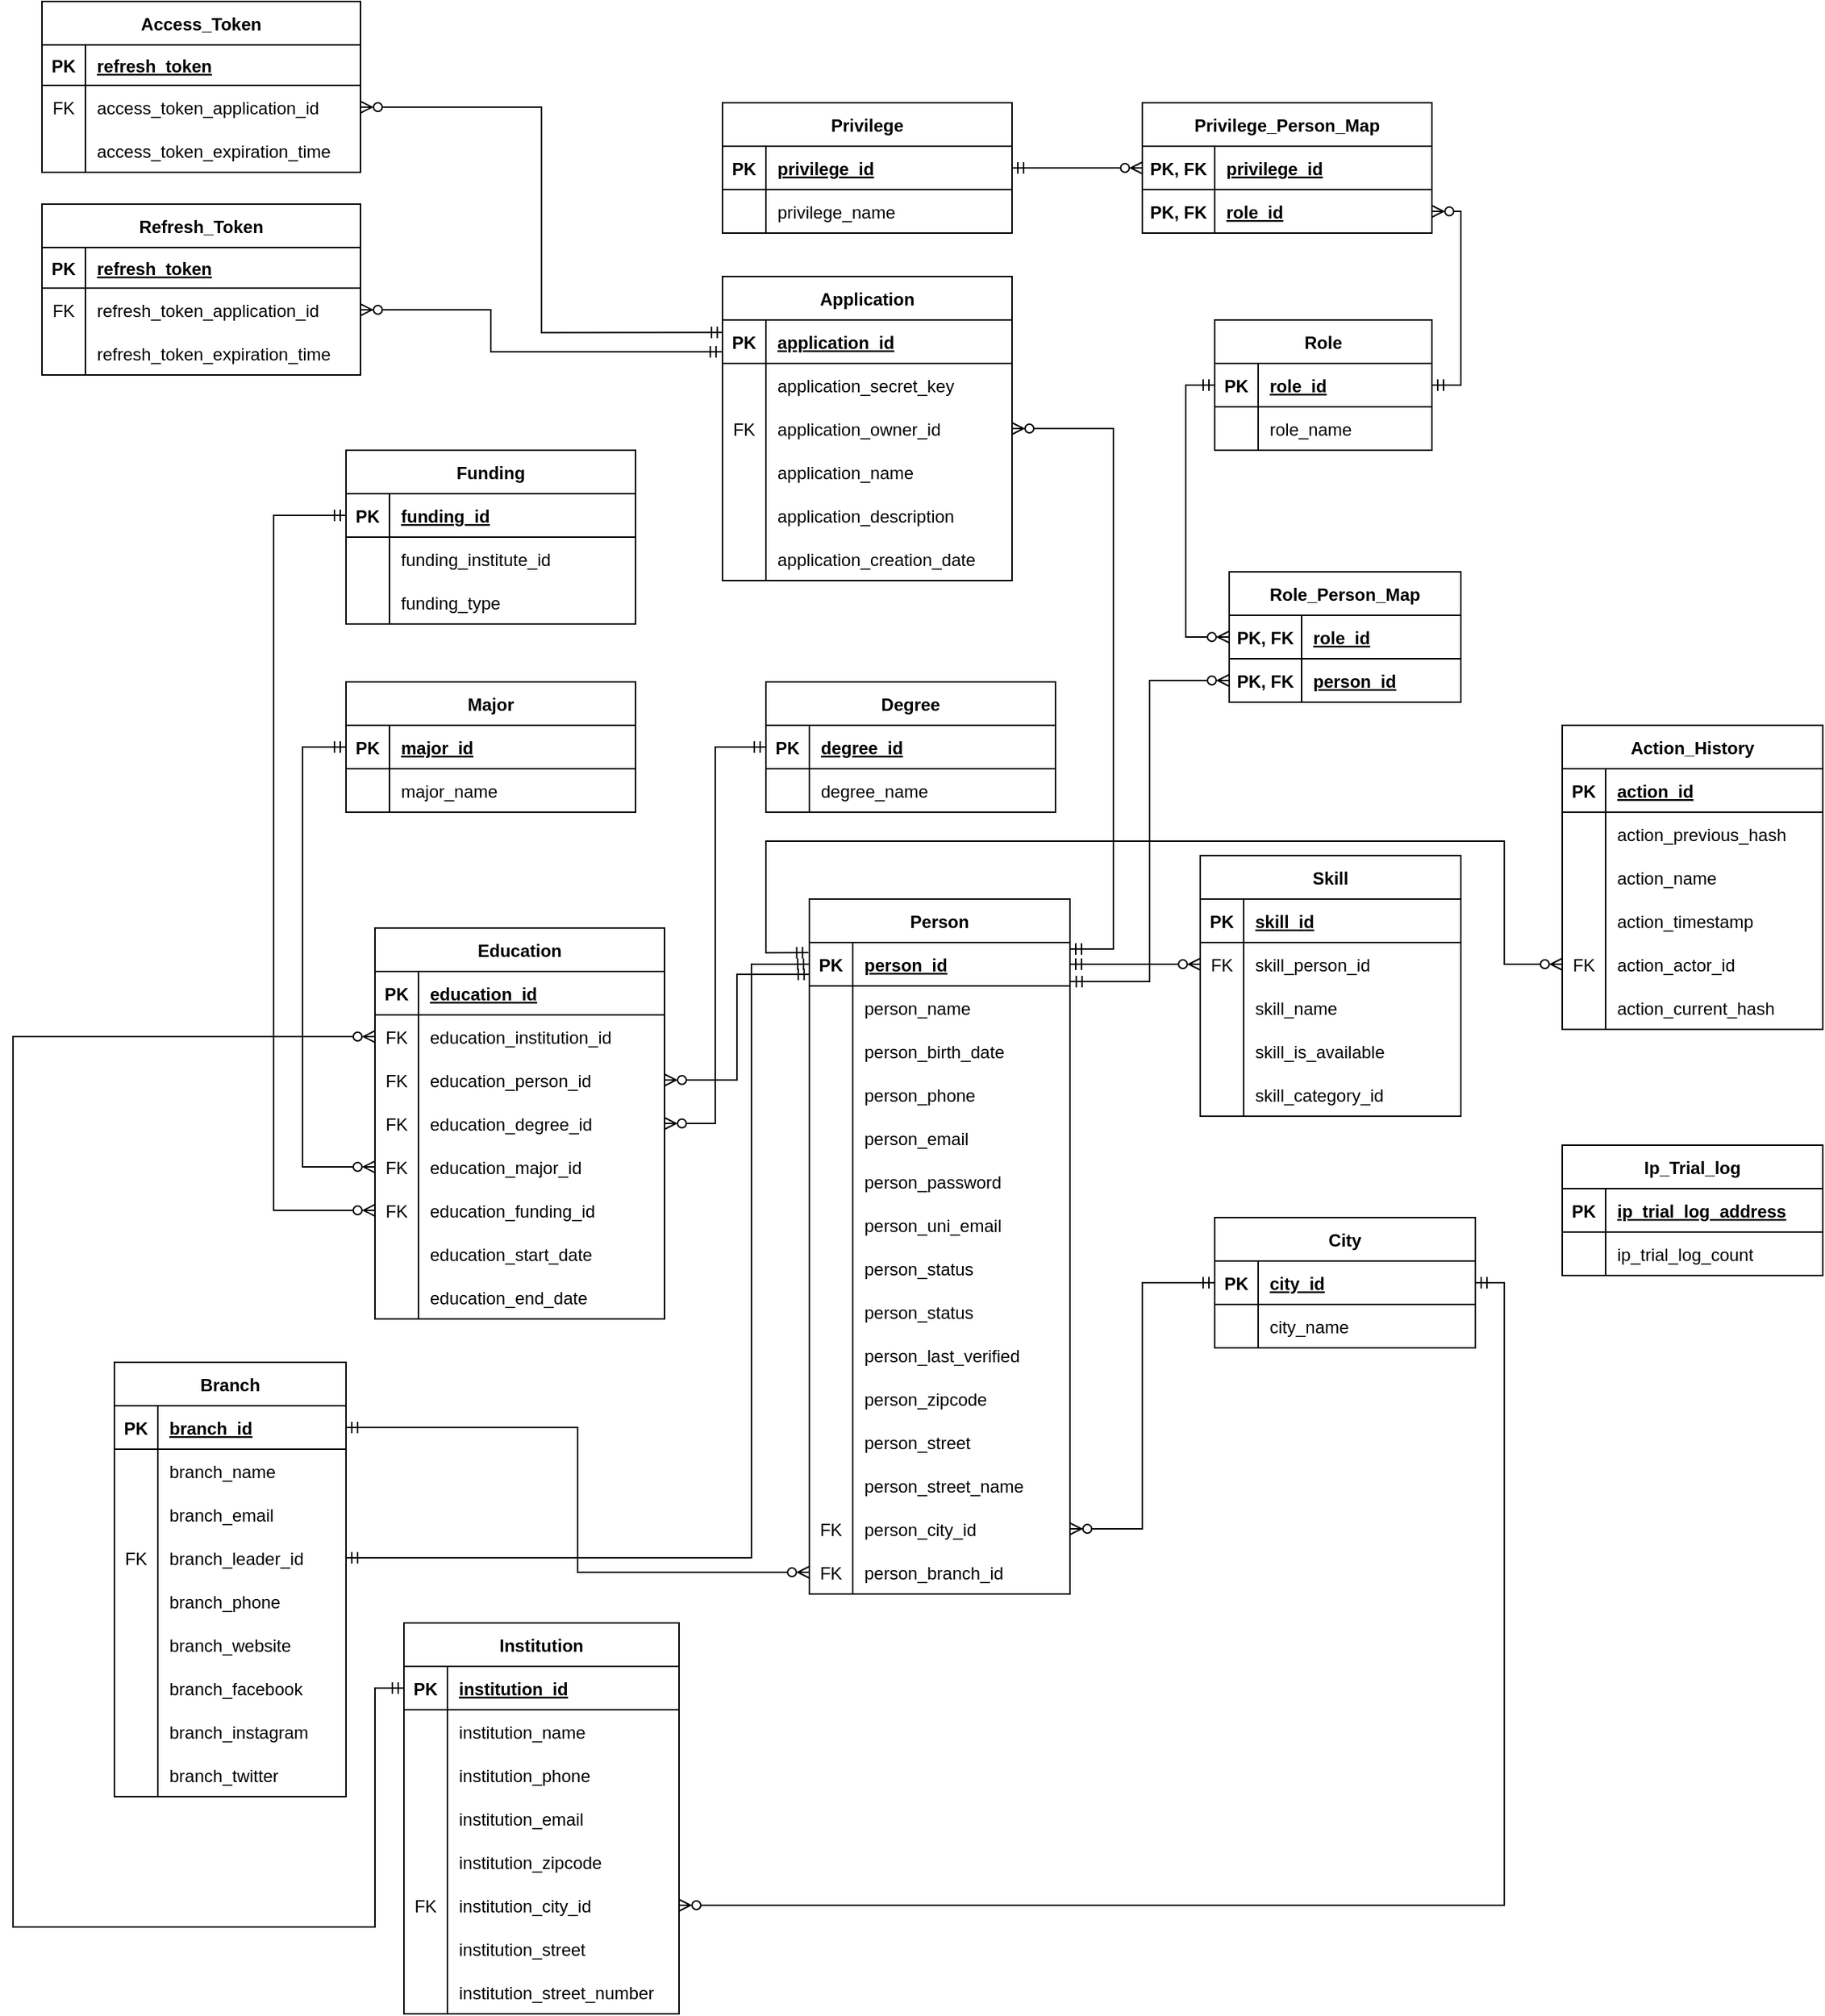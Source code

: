 <mxfile version="17.4.0" type="github"><diagram id="ILYEloP5fM7FPbskC1yc" name="Page-1"><mxGraphModel dx="1198" dy="773" grid="1" gridSize="10" guides="1" tooltips="1" connect="1" arrows="1" fold="1" page="1" pageScale="1" pageWidth="850" pageHeight="1100" math="0" shadow="0"><root><mxCell id="0"/><mxCell id="1" parent="0"/><mxCell id="dXx2ca8DM4KJEwHmS_uU-111" style="edgeStyle=orthogonalEdgeStyle;rounded=0;orthogonalLoop=1;jettySize=auto;html=1;entryX=0.002;entryY=0.733;entryDx=0;entryDy=0;endArrow=ERmandOne;endFill=0;startArrow=ERzeroToMany;startFill=0;exitX=1;exitY=0.5;exitDx=0;exitDy=0;entryPerimeter=0;" parent="1" source="-hD_s9Owl0Gjd1eC_cjK-38" target="dXx2ca8DM4KJEwHmS_uU-116" edge="1"><mxGeometry relative="1" as="geometry"/></mxCell><mxCell id="dXx2ca8DM4KJEwHmS_uU-112" style="edgeStyle=orthogonalEdgeStyle;rounded=0;orthogonalLoop=1;jettySize=auto;html=1;startArrow=ERzeroToMany;startFill=0;endArrow=ERmandOne;endFill=0;exitX=0;exitY=0.5;exitDx=0;exitDy=0;entryX=1.002;entryY=0.901;entryDx=0;entryDy=0;entryPerimeter=0;" parent="1" source="-hD_s9Owl0Gjd1eC_cjK-99" target="dXx2ca8DM4KJEwHmS_uU-116" edge="1"><mxGeometry relative="1" as="geometry"><mxPoint x="780" y="680" as="targetPoint"/></mxGeometry></mxCell><mxCell id="dXx2ca8DM4KJEwHmS_uU-113" style="edgeStyle=orthogonalEdgeStyle;rounded=0;orthogonalLoop=1;jettySize=auto;html=1;entryX=0;entryY=0.5;entryDx=0;entryDy=0;startArrow=ERzeroToMany;startFill=0;endArrow=ERmandOne;endFill=0;exitX=0;exitY=0.5;exitDx=0;exitDy=0;" parent="1" source="-hD_s9Owl0Gjd1eC_cjK-64" target="-hD_s9Owl0Gjd1eC_cjK-117" edge="1"><mxGeometry relative="1" as="geometry"/></mxCell><mxCell id="dXx2ca8DM4KJEwHmS_uU-114" style="edgeStyle=orthogonalEdgeStyle;rounded=0;orthogonalLoop=1;jettySize=auto;html=1;entryX=1;entryY=0.5;entryDx=0;entryDy=0;startArrow=ERzeroToMany;startFill=0;endArrow=ERmandOne;endFill=0;exitX=1;exitY=0.5;exitDx=0;exitDy=0;" parent="1" source="-hD_s9Owl0Gjd1eC_cjK-152" target="-hD_s9Owl0Gjd1eC_cjK-117" edge="1"><mxGeometry relative="1" as="geometry"><mxPoint x="1190.0" y="149" as="sourcePoint"/></mxGeometry></mxCell><mxCell id="dXx2ca8DM4KJEwHmS_uU-115" value="Person" style="shape=table;startSize=30;container=1;collapsible=1;childLayout=tableLayout;fixedRows=1;rowLines=0;fontStyle=1;align=center;resizeLast=1;" parent="1" vertex="1"><mxGeometry x="600" y="630" width="180" height="480" as="geometry"><mxRectangle x="840" y="490" width="60" height="30" as="alternateBounds"/></mxGeometry></mxCell><mxCell id="dXx2ca8DM4KJEwHmS_uU-116" value="" style="shape=tableRow;horizontal=0;startSize=0;swimlaneHead=0;swimlaneBody=0;fillColor=none;collapsible=0;dropTarget=0;points=[[0,0.5],[1,0.5]];portConstraint=eastwest;top=0;left=0;right=0;bottom=1;" parent="dXx2ca8DM4KJEwHmS_uU-115" vertex="1"><mxGeometry y="30" width="180" height="30" as="geometry"/></mxCell><mxCell id="dXx2ca8DM4KJEwHmS_uU-117" value="PK" style="shape=partialRectangle;connectable=0;fillColor=none;top=0;left=0;bottom=0;right=0;fontStyle=1;overflow=hidden;" parent="dXx2ca8DM4KJEwHmS_uU-116" vertex="1"><mxGeometry width="30" height="30" as="geometry"><mxRectangle width="30" height="30" as="alternateBounds"/></mxGeometry></mxCell><mxCell id="dXx2ca8DM4KJEwHmS_uU-118" value="person_id" style="shape=partialRectangle;connectable=0;fillColor=none;top=0;left=0;bottom=0;right=0;align=left;spacingLeft=6;fontStyle=5;overflow=hidden;" parent="dXx2ca8DM4KJEwHmS_uU-116" vertex="1"><mxGeometry x="30" width="150" height="30" as="geometry"><mxRectangle width="150" height="30" as="alternateBounds"/></mxGeometry></mxCell><mxCell id="dXx2ca8DM4KJEwHmS_uU-119" value="" style="shape=tableRow;horizontal=0;startSize=0;swimlaneHead=0;swimlaneBody=0;fillColor=none;collapsible=0;dropTarget=0;points=[[0,0.5],[1,0.5]];portConstraint=eastwest;top=0;left=0;right=0;bottom=0;" parent="dXx2ca8DM4KJEwHmS_uU-115" vertex="1"><mxGeometry y="60" width="180" height="30" as="geometry"/></mxCell><mxCell id="dXx2ca8DM4KJEwHmS_uU-120" value="" style="shape=partialRectangle;connectable=0;fillColor=none;top=0;left=0;bottom=0;right=0;editable=1;overflow=hidden;" parent="dXx2ca8DM4KJEwHmS_uU-119" vertex="1"><mxGeometry width="30" height="30" as="geometry"><mxRectangle width="30" height="30" as="alternateBounds"/></mxGeometry></mxCell><mxCell id="dXx2ca8DM4KJEwHmS_uU-121" value="person_name" style="shape=partialRectangle;connectable=0;fillColor=none;top=0;left=0;bottom=0;right=0;align=left;spacingLeft=6;overflow=hidden;" parent="dXx2ca8DM4KJEwHmS_uU-119" vertex="1"><mxGeometry x="30" width="150" height="30" as="geometry"><mxRectangle width="150" height="30" as="alternateBounds"/></mxGeometry></mxCell><mxCell id="dXx2ca8DM4KJEwHmS_uU-122" value="" style="shape=tableRow;horizontal=0;startSize=0;swimlaneHead=0;swimlaneBody=0;fillColor=none;collapsible=0;dropTarget=0;points=[[0,0.5],[1,0.5]];portConstraint=eastwest;top=0;left=0;right=0;bottom=0;" parent="dXx2ca8DM4KJEwHmS_uU-115" vertex="1"><mxGeometry y="90" width="180" height="30" as="geometry"/></mxCell><mxCell id="dXx2ca8DM4KJEwHmS_uU-123" value="" style="shape=partialRectangle;connectable=0;fillColor=none;top=0;left=0;bottom=0;right=0;editable=1;overflow=hidden;" parent="dXx2ca8DM4KJEwHmS_uU-122" vertex="1"><mxGeometry width="30" height="30" as="geometry"><mxRectangle width="30" height="30" as="alternateBounds"/></mxGeometry></mxCell><mxCell id="dXx2ca8DM4KJEwHmS_uU-124" value="person_birth_date" style="shape=partialRectangle;connectable=0;fillColor=none;top=0;left=0;bottom=0;right=0;align=left;spacingLeft=6;overflow=hidden;" parent="dXx2ca8DM4KJEwHmS_uU-122" vertex="1"><mxGeometry x="30" width="150" height="30" as="geometry"><mxRectangle width="150" height="30" as="alternateBounds"/></mxGeometry></mxCell><mxCell id="dXx2ca8DM4KJEwHmS_uU-125" value="" style="shape=tableRow;horizontal=0;startSize=0;swimlaneHead=0;swimlaneBody=0;fillColor=none;collapsible=0;dropTarget=0;points=[[0,0.5],[1,0.5]];portConstraint=eastwest;top=0;left=0;right=0;bottom=0;" parent="dXx2ca8DM4KJEwHmS_uU-115" vertex="1"><mxGeometry y="120" width="180" height="30" as="geometry"/></mxCell><mxCell id="dXx2ca8DM4KJEwHmS_uU-126" value="" style="shape=partialRectangle;connectable=0;fillColor=none;top=0;left=0;bottom=0;right=0;editable=1;overflow=hidden;" parent="dXx2ca8DM4KJEwHmS_uU-125" vertex="1"><mxGeometry width="30" height="30" as="geometry"><mxRectangle width="30" height="30" as="alternateBounds"/></mxGeometry></mxCell><mxCell id="dXx2ca8DM4KJEwHmS_uU-127" value="person_phone" style="shape=partialRectangle;connectable=0;fillColor=none;top=0;left=0;bottom=0;right=0;align=left;spacingLeft=6;overflow=hidden;" parent="dXx2ca8DM4KJEwHmS_uU-125" vertex="1"><mxGeometry x="30" width="150" height="30" as="geometry"><mxRectangle width="150" height="30" as="alternateBounds"/></mxGeometry></mxCell><mxCell id="dXx2ca8DM4KJEwHmS_uU-128" style="shape=tableRow;horizontal=0;startSize=0;swimlaneHead=0;swimlaneBody=0;fillColor=none;collapsible=0;dropTarget=0;points=[[0,0.5],[1,0.5]];portConstraint=eastwest;top=0;left=0;right=0;bottom=0;" parent="dXx2ca8DM4KJEwHmS_uU-115" vertex="1"><mxGeometry y="150" width="180" height="30" as="geometry"/></mxCell><mxCell id="dXx2ca8DM4KJEwHmS_uU-129" style="shape=partialRectangle;connectable=0;fillColor=none;top=0;left=0;bottom=0;right=0;editable=1;overflow=hidden;" parent="dXx2ca8DM4KJEwHmS_uU-128" vertex="1"><mxGeometry width="30" height="30" as="geometry"><mxRectangle width="30" height="30" as="alternateBounds"/></mxGeometry></mxCell><mxCell id="dXx2ca8DM4KJEwHmS_uU-130" value="person_email" style="shape=partialRectangle;connectable=0;fillColor=none;top=0;left=0;bottom=0;right=0;align=left;spacingLeft=6;overflow=hidden;" parent="dXx2ca8DM4KJEwHmS_uU-128" vertex="1"><mxGeometry x="30" width="150" height="30" as="geometry"><mxRectangle width="150" height="30" as="alternateBounds"/></mxGeometry></mxCell><mxCell id="dXx2ca8DM4KJEwHmS_uU-131" style="shape=tableRow;horizontal=0;startSize=0;swimlaneHead=0;swimlaneBody=0;fillColor=none;collapsible=0;dropTarget=0;points=[[0,0.5],[1,0.5]];portConstraint=eastwest;top=0;left=0;right=0;bottom=0;" parent="dXx2ca8DM4KJEwHmS_uU-115" vertex="1"><mxGeometry y="180" width="180" height="30" as="geometry"/></mxCell><mxCell id="dXx2ca8DM4KJEwHmS_uU-132" style="shape=partialRectangle;connectable=0;fillColor=none;top=0;left=0;bottom=0;right=0;editable=1;overflow=hidden;" parent="dXx2ca8DM4KJEwHmS_uU-131" vertex="1"><mxGeometry width="30" height="30" as="geometry"><mxRectangle width="30" height="30" as="alternateBounds"/></mxGeometry></mxCell><mxCell id="dXx2ca8DM4KJEwHmS_uU-133" value="person_password" style="shape=partialRectangle;connectable=0;fillColor=none;top=0;left=0;bottom=0;right=0;align=left;spacingLeft=6;overflow=hidden;" parent="dXx2ca8DM4KJEwHmS_uU-131" vertex="1"><mxGeometry x="30" width="150" height="30" as="geometry"><mxRectangle width="150" height="30" as="alternateBounds"/></mxGeometry></mxCell><mxCell id="dXx2ca8DM4KJEwHmS_uU-134" style="shape=tableRow;horizontal=0;startSize=0;swimlaneHead=0;swimlaneBody=0;fillColor=none;collapsible=0;dropTarget=0;points=[[0,0.5],[1,0.5]];portConstraint=eastwest;top=0;left=0;right=0;bottom=0;" parent="dXx2ca8DM4KJEwHmS_uU-115" vertex="1"><mxGeometry y="210" width="180" height="30" as="geometry"/></mxCell><mxCell id="dXx2ca8DM4KJEwHmS_uU-135" style="shape=partialRectangle;connectable=0;fillColor=none;top=0;left=0;bottom=0;right=0;editable=1;overflow=hidden;" parent="dXx2ca8DM4KJEwHmS_uU-134" vertex="1"><mxGeometry width="30" height="30" as="geometry"><mxRectangle width="30" height="30" as="alternateBounds"/></mxGeometry></mxCell><mxCell id="dXx2ca8DM4KJEwHmS_uU-136" value="person_uni_email" style="shape=partialRectangle;connectable=0;fillColor=none;top=0;left=0;bottom=0;right=0;align=left;spacingLeft=6;overflow=hidden;" parent="dXx2ca8DM4KJEwHmS_uU-134" vertex="1"><mxGeometry x="30" width="150" height="30" as="geometry"><mxRectangle width="150" height="30" as="alternateBounds"/></mxGeometry></mxCell><mxCell id="dXx2ca8DM4KJEwHmS_uU-137" style="shape=tableRow;horizontal=0;startSize=0;swimlaneHead=0;swimlaneBody=0;fillColor=none;collapsible=0;dropTarget=0;points=[[0,0.5],[1,0.5]];portConstraint=eastwest;top=0;left=0;right=0;bottom=0;" parent="dXx2ca8DM4KJEwHmS_uU-115" vertex="1"><mxGeometry y="240" width="180" height="30" as="geometry"/></mxCell><mxCell id="dXx2ca8DM4KJEwHmS_uU-138" style="shape=partialRectangle;connectable=0;fillColor=none;top=0;left=0;bottom=0;right=0;editable=1;overflow=hidden;" parent="dXx2ca8DM4KJEwHmS_uU-137" vertex="1"><mxGeometry width="30" height="30" as="geometry"><mxRectangle width="30" height="30" as="alternateBounds"/></mxGeometry></mxCell><mxCell id="dXx2ca8DM4KJEwHmS_uU-139" value="person_status" style="shape=partialRectangle;connectable=0;fillColor=none;top=0;left=0;bottom=0;right=0;align=left;spacingLeft=6;overflow=hidden;" parent="dXx2ca8DM4KJEwHmS_uU-137" vertex="1"><mxGeometry x="30" width="150" height="30" as="geometry"><mxRectangle width="150" height="30" as="alternateBounds"/></mxGeometry></mxCell><mxCell id="dXx2ca8DM4KJEwHmS_uU-140" style="shape=tableRow;horizontal=0;startSize=0;swimlaneHead=0;swimlaneBody=0;fillColor=none;collapsible=0;dropTarget=0;points=[[0,0.5],[1,0.5]];portConstraint=eastwest;top=0;left=0;right=0;bottom=0;" parent="dXx2ca8DM4KJEwHmS_uU-115" vertex="1"><mxGeometry y="270" width="180" height="30" as="geometry"/></mxCell><mxCell id="dXx2ca8DM4KJEwHmS_uU-141" style="shape=partialRectangle;connectable=0;fillColor=none;top=0;left=0;bottom=0;right=0;editable=1;overflow=hidden;" parent="dXx2ca8DM4KJEwHmS_uU-140" vertex="1"><mxGeometry width="30" height="30" as="geometry"><mxRectangle width="30" height="30" as="alternateBounds"/></mxGeometry></mxCell><mxCell id="dXx2ca8DM4KJEwHmS_uU-142" value="person_status" style="shape=partialRectangle;connectable=0;fillColor=none;top=0;left=0;bottom=0;right=0;align=left;spacingLeft=6;overflow=hidden;" parent="dXx2ca8DM4KJEwHmS_uU-140" vertex="1"><mxGeometry x="30" width="150" height="30" as="geometry"><mxRectangle width="150" height="30" as="alternateBounds"/></mxGeometry></mxCell><mxCell id="dXx2ca8DM4KJEwHmS_uU-143" style="shape=tableRow;horizontal=0;startSize=0;swimlaneHead=0;swimlaneBody=0;fillColor=none;collapsible=0;dropTarget=0;points=[[0,0.5],[1,0.5]];portConstraint=eastwest;top=0;left=0;right=0;bottom=0;" parent="dXx2ca8DM4KJEwHmS_uU-115" vertex="1"><mxGeometry y="300" width="180" height="30" as="geometry"/></mxCell><mxCell id="dXx2ca8DM4KJEwHmS_uU-144" style="shape=partialRectangle;connectable=0;fillColor=none;top=0;left=0;bottom=0;right=0;editable=1;overflow=hidden;" parent="dXx2ca8DM4KJEwHmS_uU-143" vertex="1"><mxGeometry width="30" height="30" as="geometry"><mxRectangle width="30" height="30" as="alternateBounds"/></mxGeometry></mxCell><mxCell id="dXx2ca8DM4KJEwHmS_uU-145" value="person_last_verified" style="shape=partialRectangle;connectable=0;fillColor=none;top=0;left=0;bottom=0;right=0;align=left;spacingLeft=6;overflow=hidden;" parent="dXx2ca8DM4KJEwHmS_uU-143" vertex="1"><mxGeometry x="30" width="150" height="30" as="geometry"><mxRectangle width="150" height="30" as="alternateBounds"/></mxGeometry></mxCell><mxCell id="dXx2ca8DM4KJEwHmS_uU-146" style="shape=tableRow;horizontal=0;startSize=0;swimlaneHead=0;swimlaneBody=0;fillColor=none;collapsible=0;dropTarget=0;points=[[0,0.5],[1,0.5]];portConstraint=eastwest;top=0;left=0;right=0;bottom=0;" parent="dXx2ca8DM4KJEwHmS_uU-115" vertex="1"><mxGeometry y="330" width="180" height="30" as="geometry"/></mxCell><mxCell id="dXx2ca8DM4KJEwHmS_uU-147" style="shape=partialRectangle;connectable=0;fillColor=none;top=0;left=0;bottom=0;right=0;editable=1;overflow=hidden;" parent="dXx2ca8DM4KJEwHmS_uU-146" vertex="1"><mxGeometry width="30" height="30" as="geometry"><mxRectangle width="30" height="30" as="alternateBounds"/></mxGeometry></mxCell><mxCell id="dXx2ca8DM4KJEwHmS_uU-148" value="person_zipcode" style="shape=partialRectangle;connectable=0;fillColor=none;top=0;left=0;bottom=0;right=0;align=left;spacingLeft=6;overflow=hidden;" parent="dXx2ca8DM4KJEwHmS_uU-146" vertex="1"><mxGeometry x="30" width="150" height="30" as="geometry"><mxRectangle width="150" height="30" as="alternateBounds"/></mxGeometry></mxCell><mxCell id="dXx2ca8DM4KJEwHmS_uU-149" style="shape=tableRow;horizontal=0;startSize=0;swimlaneHead=0;swimlaneBody=0;fillColor=none;collapsible=0;dropTarget=0;points=[[0,0.5],[1,0.5]];portConstraint=eastwest;top=0;left=0;right=0;bottom=0;" parent="dXx2ca8DM4KJEwHmS_uU-115" vertex="1"><mxGeometry y="360" width="180" height="30" as="geometry"/></mxCell><mxCell id="dXx2ca8DM4KJEwHmS_uU-150" style="shape=partialRectangle;connectable=0;fillColor=none;top=0;left=0;bottom=0;right=0;editable=1;overflow=hidden;" parent="dXx2ca8DM4KJEwHmS_uU-149" vertex="1"><mxGeometry width="30" height="30" as="geometry"><mxRectangle width="30" height="30" as="alternateBounds"/></mxGeometry></mxCell><mxCell id="dXx2ca8DM4KJEwHmS_uU-151" value="person_street" style="shape=partialRectangle;connectable=0;fillColor=none;top=0;left=0;bottom=0;right=0;align=left;spacingLeft=6;overflow=hidden;" parent="dXx2ca8DM4KJEwHmS_uU-149" vertex="1"><mxGeometry x="30" width="150" height="30" as="geometry"><mxRectangle width="150" height="30" as="alternateBounds"/></mxGeometry></mxCell><mxCell id="dXx2ca8DM4KJEwHmS_uU-155" style="shape=tableRow;horizontal=0;startSize=0;swimlaneHead=0;swimlaneBody=0;fillColor=none;collapsible=0;dropTarget=0;points=[[0,0.5],[1,0.5]];portConstraint=eastwest;top=0;left=0;right=0;bottom=0;" parent="dXx2ca8DM4KJEwHmS_uU-115" vertex="1"><mxGeometry y="390" width="180" height="30" as="geometry"/></mxCell><mxCell id="dXx2ca8DM4KJEwHmS_uU-156" style="shape=partialRectangle;connectable=0;fillColor=none;top=0;left=0;bottom=0;right=0;editable=1;overflow=hidden;" parent="dXx2ca8DM4KJEwHmS_uU-155" vertex="1"><mxGeometry width="30" height="30" as="geometry"><mxRectangle width="30" height="30" as="alternateBounds"/></mxGeometry></mxCell><mxCell id="dXx2ca8DM4KJEwHmS_uU-157" value="person_street_name" style="shape=partialRectangle;connectable=0;fillColor=none;top=0;left=0;bottom=0;right=0;align=left;spacingLeft=6;overflow=hidden;" parent="dXx2ca8DM4KJEwHmS_uU-155" vertex="1"><mxGeometry x="30" width="150" height="30" as="geometry"><mxRectangle width="150" height="30" as="alternateBounds"/></mxGeometry></mxCell><mxCell id="dXx2ca8DM4KJEwHmS_uU-158" style="shape=tableRow;horizontal=0;startSize=0;swimlaneHead=0;swimlaneBody=0;fillColor=none;collapsible=0;dropTarget=0;points=[[0,0.5],[1,0.5]];portConstraint=eastwest;top=0;left=0;right=0;bottom=0;" parent="dXx2ca8DM4KJEwHmS_uU-115" vertex="1"><mxGeometry y="420" width="180" height="30" as="geometry"/></mxCell><mxCell id="dXx2ca8DM4KJEwHmS_uU-159" value="FK" style="shape=partialRectangle;connectable=0;fillColor=none;top=0;left=0;bottom=0;right=0;editable=1;overflow=hidden;" parent="dXx2ca8DM4KJEwHmS_uU-158" vertex="1"><mxGeometry width="30" height="30" as="geometry"><mxRectangle width="30" height="30" as="alternateBounds"/></mxGeometry></mxCell><mxCell id="dXx2ca8DM4KJEwHmS_uU-160" value="person_city_id" style="shape=partialRectangle;connectable=0;fillColor=none;top=0;left=0;bottom=0;right=0;align=left;spacingLeft=6;overflow=hidden;" parent="dXx2ca8DM4KJEwHmS_uU-158" vertex="1"><mxGeometry x="30" width="150" height="30" as="geometry"><mxRectangle width="150" height="30" as="alternateBounds"/></mxGeometry></mxCell><mxCell id="dXx2ca8DM4KJEwHmS_uU-167" style="shape=tableRow;horizontal=0;startSize=0;swimlaneHead=0;swimlaneBody=0;fillColor=none;collapsible=0;dropTarget=0;points=[[0,0.5],[1,0.5]];portConstraint=eastwest;top=0;left=0;right=0;bottom=0;" parent="dXx2ca8DM4KJEwHmS_uU-115" vertex="1"><mxGeometry y="450" width="180" height="30" as="geometry"/></mxCell><mxCell id="dXx2ca8DM4KJEwHmS_uU-168" value="FK" style="shape=partialRectangle;connectable=0;fillColor=none;top=0;left=0;bottom=0;right=0;editable=1;overflow=hidden;" parent="dXx2ca8DM4KJEwHmS_uU-167" vertex="1"><mxGeometry width="30" height="30" as="geometry"><mxRectangle width="30" height="30" as="alternateBounds"/></mxGeometry></mxCell><mxCell id="dXx2ca8DM4KJEwHmS_uU-169" value="person_branch_id" style="shape=partialRectangle;connectable=0;fillColor=none;top=0;left=0;bottom=0;right=0;align=left;spacingLeft=6;overflow=hidden;" parent="dXx2ca8DM4KJEwHmS_uU-167" vertex="1"><mxGeometry x="30" width="150" height="30" as="geometry"><mxRectangle width="150" height="30" as="alternateBounds"/></mxGeometry></mxCell><mxCell id="dXx2ca8DM4KJEwHmS_uU-186" value="City" style="shape=table;startSize=30;container=1;collapsible=1;childLayout=tableLayout;fixedRows=1;rowLines=0;fontStyle=1;align=center;resizeLast=1;" parent="1" vertex="1"><mxGeometry x="880" y="850" width="180" height="90" as="geometry"/></mxCell><mxCell id="dXx2ca8DM4KJEwHmS_uU-187" value="" style="shape=tableRow;horizontal=0;startSize=0;swimlaneHead=0;swimlaneBody=0;fillColor=none;collapsible=0;dropTarget=0;points=[[0,0.5],[1,0.5]];portConstraint=eastwest;top=0;left=0;right=0;bottom=1;" parent="dXx2ca8DM4KJEwHmS_uU-186" vertex="1"><mxGeometry y="30" width="180" height="30" as="geometry"/></mxCell><mxCell id="dXx2ca8DM4KJEwHmS_uU-188" value="PK" style="shape=partialRectangle;connectable=0;fillColor=none;top=0;left=0;bottom=0;right=0;fontStyle=1;overflow=hidden;" parent="dXx2ca8DM4KJEwHmS_uU-187" vertex="1"><mxGeometry width="30" height="30" as="geometry"><mxRectangle width="30" height="30" as="alternateBounds"/></mxGeometry></mxCell><mxCell id="dXx2ca8DM4KJEwHmS_uU-189" value="city_id" style="shape=partialRectangle;connectable=0;fillColor=none;top=0;left=0;bottom=0;right=0;align=left;spacingLeft=6;fontStyle=5;overflow=hidden;" parent="dXx2ca8DM4KJEwHmS_uU-187" vertex="1"><mxGeometry x="30" width="150" height="30" as="geometry"><mxRectangle width="150" height="30" as="alternateBounds"/></mxGeometry></mxCell><mxCell id="dXx2ca8DM4KJEwHmS_uU-190" value="" style="shape=tableRow;horizontal=0;startSize=0;swimlaneHead=0;swimlaneBody=0;fillColor=none;collapsible=0;dropTarget=0;points=[[0,0.5],[1,0.5]];portConstraint=eastwest;top=0;left=0;right=0;bottom=0;" parent="dXx2ca8DM4KJEwHmS_uU-186" vertex="1"><mxGeometry y="60" width="180" height="30" as="geometry"/></mxCell><mxCell id="dXx2ca8DM4KJEwHmS_uU-191" value="" style="shape=partialRectangle;connectable=0;fillColor=none;top=0;left=0;bottom=0;right=0;editable=1;overflow=hidden;" parent="dXx2ca8DM4KJEwHmS_uU-190" vertex="1"><mxGeometry width="30" height="30" as="geometry"><mxRectangle width="30" height="30" as="alternateBounds"/></mxGeometry></mxCell><mxCell id="dXx2ca8DM4KJEwHmS_uU-192" value="city_name" style="shape=partialRectangle;connectable=0;fillColor=none;top=0;left=0;bottom=0;right=0;align=left;spacingLeft=6;overflow=hidden;" parent="dXx2ca8DM4KJEwHmS_uU-190" vertex="1"><mxGeometry x="30" width="150" height="30" as="geometry"><mxRectangle width="150" height="30" as="alternateBounds"/></mxGeometry></mxCell><mxCell id="dXx2ca8DM4KJEwHmS_uU-199" style="edgeStyle=orthogonalEdgeStyle;rounded=0;orthogonalLoop=1;jettySize=auto;html=1;entryX=0;entryY=0.5;entryDx=0;entryDy=0;startArrow=ERzeroToMany;startFill=0;endArrow=ERmandOne;endFill=0;" parent="1" source="dXx2ca8DM4KJEwHmS_uU-158" target="dXx2ca8DM4KJEwHmS_uU-187" edge="1"><mxGeometry relative="1" as="geometry"/></mxCell><mxCell id="dXx2ca8DM4KJEwHmS_uU-204" value="Branch" style="shape=table;startSize=30;container=1;collapsible=1;childLayout=tableLayout;fixedRows=1;rowLines=0;fontStyle=1;align=center;resizeLast=1;" parent="1" vertex="1"><mxGeometry x="120" y="950" width="160.0" height="300" as="geometry"/></mxCell><mxCell id="dXx2ca8DM4KJEwHmS_uU-205" value="" style="shape=tableRow;horizontal=0;startSize=0;swimlaneHead=0;swimlaneBody=0;fillColor=none;collapsible=0;dropTarget=0;points=[[0,0.5],[1,0.5]];portConstraint=eastwest;top=0;left=0;right=0;bottom=1;" parent="dXx2ca8DM4KJEwHmS_uU-204" vertex="1"><mxGeometry y="30" width="160.0" height="30" as="geometry"/></mxCell><mxCell id="dXx2ca8DM4KJEwHmS_uU-206" value="PK" style="shape=partialRectangle;connectable=0;fillColor=none;top=0;left=0;bottom=0;right=0;fontStyle=1;overflow=hidden;" parent="dXx2ca8DM4KJEwHmS_uU-205" vertex="1"><mxGeometry width="30" height="30" as="geometry"><mxRectangle width="30" height="30" as="alternateBounds"/></mxGeometry></mxCell><mxCell id="dXx2ca8DM4KJEwHmS_uU-207" value="branch_id" style="shape=partialRectangle;connectable=0;fillColor=none;top=0;left=0;bottom=0;right=0;align=left;spacingLeft=6;fontStyle=5;overflow=hidden;" parent="dXx2ca8DM4KJEwHmS_uU-205" vertex="1"><mxGeometry x="30" width="130.0" height="30" as="geometry"><mxRectangle width="130.0" height="30" as="alternateBounds"/></mxGeometry></mxCell><mxCell id="dXx2ca8DM4KJEwHmS_uU-208" value="" style="shape=tableRow;horizontal=0;startSize=0;swimlaneHead=0;swimlaneBody=0;fillColor=none;collapsible=0;dropTarget=0;points=[[0,0.5],[1,0.5]];portConstraint=eastwest;top=0;left=0;right=0;bottom=0;" parent="dXx2ca8DM4KJEwHmS_uU-204" vertex="1"><mxGeometry y="60" width="160.0" height="30" as="geometry"/></mxCell><mxCell id="dXx2ca8DM4KJEwHmS_uU-209" value="" style="shape=partialRectangle;connectable=0;fillColor=none;top=0;left=0;bottom=0;right=0;editable=1;overflow=hidden;" parent="dXx2ca8DM4KJEwHmS_uU-208" vertex="1"><mxGeometry width="30" height="30" as="geometry"><mxRectangle width="30" height="30" as="alternateBounds"/></mxGeometry></mxCell><mxCell id="dXx2ca8DM4KJEwHmS_uU-210" value="branch_name" style="shape=partialRectangle;connectable=0;fillColor=none;top=0;left=0;bottom=0;right=0;align=left;spacingLeft=6;overflow=hidden;" parent="dXx2ca8DM4KJEwHmS_uU-208" vertex="1"><mxGeometry x="30" width="130.0" height="30" as="geometry"><mxRectangle width="130.0" height="30" as="alternateBounds"/></mxGeometry></mxCell><mxCell id="dXx2ca8DM4KJEwHmS_uU-211" style="shape=tableRow;horizontal=0;startSize=0;swimlaneHead=0;swimlaneBody=0;fillColor=none;collapsible=0;dropTarget=0;points=[[0,0.5],[1,0.5]];portConstraint=eastwest;top=0;left=0;right=0;bottom=0;" parent="dXx2ca8DM4KJEwHmS_uU-204" vertex="1"><mxGeometry y="90" width="160.0" height="30" as="geometry"/></mxCell><mxCell id="dXx2ca8DM4KJEwHmS_uU-212" style="shape=partialRectangle;connectable=0;fillColor=none;top=0;left=0;bottom=0;right=0;editable=1;overflow=hidden;" parent="dXx2ca8DM4KJEwHmS_uU-211" vertex="1"><mxGeometry width="30" height="30" as="geometry"><mxRectangle width="30" height="30" as="alternateBounds"/></mxGeometry></mxCell><mxCell id="dXx2ca8DM4KJEwHmS_uU-213" value="branch_email" style="shape=partialRectangle;connectable=0;fillColor=none;top=0;left=0;bottom=0;right=0;align=left;spacingLeft=6;overflow=hidden;" parent="dXx2ca8DM4KJEwHmS_uU-211" vertex="1"><mxGeometry x="30" width="130.0" height="30" as="geometry"><mxRectangle width="130.0" height="30" as="alternateBounds"/></mxGeometry></mxCell><mxCell id="dXx2ca8DM4KJEwHmS_uU-214" style="shape=tableRow;horizontal=0;startSize=0;swimlaneHead=0;swimlaneBody=0;fillColor=none;collapsible=0;dropTarget=0;points=[[0,0.5],[1,0.5]];portConstraint=eastwest;top=0;left=0;right=0;bottom=0;" parent="dXx2ca8DM4KJEwHmS_uU-204" vertex="1"><mxGeometry y="120" width="160.0" height="30" as="geometry"/></mxCell><mxCell id="dXx2ca8DM4KJEwHmS_uU-215" value="FK" style="shape=partialRectangle;connectable=0;fillColor=none;top=0;left=0;bottom=0;right=0;editable=1;overflow=hidden;" parent="dXx2ca8DM4KJEwHmS_uU-214" vertex="1"><mxGeometry width="30" height="30" as="geometry"><mxRectangle width="30" height="30" as="alternateBounds"/></mxGeometry></mxCell><mxCell id="dXx2ca8DM4KJEwHmS_uU-216" value="branch_leader_id" style="shape=partialRectangle;connectable=0;fillColor=none;top=0;left=0;bottom=0;right=0;align=left;spacingLeft=6;overflow=hidden;" parent="dXx2ca8DM4KJEwHmS_uU-214" vertex="1"><mxGeometry x="30" width="130.0" height="30" as="geometry"><mxRectangle width="130.0" height="30" as="alternateBounds"/></mxGeometry></mxCell><mxCell id="dXx2ca8DM4KJEwHmS_uU-217" style="shape=tableRow;horizontal=0;startSize=0;swimlaneHead=0;swimlaneBody=0;fillColor=none;collapsible=0;dropTarget=0;points=[[0,0.5],[1,0.5]];portConstraint=eastwest;top=0;left=0;right=0;bottom=0;" parent="dXx2ca8DM4KJEwHmS_uU-204" vertex="1"><mxGeometry y="150" width="160.0" height="30" as="geometry"/></mxCell><mxCell id="dXx2ca8DM4KJEwHmS_uU-218" style="shape=partialRectangle;connectable=0;fillColor=none;top=0;left=0;bottom=0;right=0;editable=1;overflow=hidden;" parent="dXx2ca8DM4KJEwHmS_uU-217" vertex="1"><mxGeometry width="30" height="30" as="geometry"><mxRectangle width="30" height="30" as="alternateBounds"/></mxGeometry></mxCell><mxCell id="dXx2ca8DM4KJEwHmS_uU-219" value="branch_phone" style="shape=partialRectangle;connectable=0;fillColor=none;top=0;left=0;bottom=0;right=0;align=left;spacingLeft=6;overflow=hidden;" parent="dXx2ca8DM4KJEwHmS_uU-217" vertex="1"><mxGeometry x="30" width="130.0" height="30" as="geometry"><mxRectangle width="130.0" height="30" as="alternateBounds"/></mxGeometry></mxCell><mxCell id="dXx2ca8DM4KJEwHmS_uU-220" style="shape=tableRow;horizontal=0;startSize=0;swimlaneHead=0;swimlaneBody=0;fillColor=none;collapsible=0;dropTarget=0;points=[[0,0.5],[1,0.5]];portConstraint=eastwest;top=0;left=0;right=0;bottom=0;" parent="dXx2ca8DM4KJEwHmS_uU-204" vertex="1"><mxGeometry y="180" width="160.0" height="30" as="geometry"/></mxCell><mxCell id="dXx2ca8DM4KJEwHmS_uU-221" style="shape=partialRectangle;connectable=0;fillColor=none;top=0;left=0;bottom=0;right=0;editable=1;overflow=hidden;" parent="dXx2ca8DM4KJEwHmS_uU-220" vertex="1"><mxGeometry width="30" height="30" as="geometry"><mxRectangle width="30" height="30" as="alternateBounds"/></mxGeometry></mxCell><mxCell id="dXx2ca8DM4KJEwHmS_uU-222" value="branch_website" style="shape=partialRectangle;connectable=0;fillColor=none;top=0;left=0;bottom=0;right=0;align=left;spacingLeft=6;overflow=hidden;" parent="dXx2ca8DM4KJEwHmS_uU-220" vertex="1"><mxGeometry x="30" width="130.0" height="30" as="geometry"><mxRectangle width="130.0" height="30" as="alternateBounds"/></mxGeometry></mxCell><mxCell id="dXx2ca8DM4KJEwHmS_uU-226" style="shape=tableRow;horizontal=0;startSize=0;swimlaneHead=0;swimlaneBody=0;fillColor=none;collapsible=0;dropTarget=0;points=[[0,0.5],[1,0.5]];portConstraint=eastwest;top=0;left=0;right=0;bottom=0;" parent="dXx2ca8DM4KJEwHmS_uU-204" vertex="1"><mxGeometry y="210" width="160.0" height="30" as="geometry"/></mxCell><mxCell id="dXx2ca8DM4KJEwHmS_uU-227" style="shape=partialRectangle;connectable=0;fillColor=none;top=0;left=0;bottom=0;right=0;editable=1;overflow=hidden;" parent="dXx2ca8DM4KJEwHmS_uU-226" vertex="1"><mxGeometry width="30" height="30" as="geometry"><mxRectangle width="30" height="30" as="alternateBounds"/></mxGeometry></mxCell><mxCell id="dXx2ca8DM4KJEwHmS_uU-228" value="branch_facebook" style="shape=partialRectangle;connectable=0;fillColor=none;top=0;left=0;bottom=0;right=0;align=left;spacingLeft=6;overflow=hidden;" parent="dXx2ca8DM4KJEwHmS_uU-226" vertex="1"><mxGeometry x="30" width="130.0" height="30" as="geometry"><mxRectangle width="130.0" height="30" as="alternateBounds"/></mxGeometry></mxCell><mxCell id="dXx2ca8DM4KJEwHmS_uU-229" style="shape=tableRow;horizontal=0;startSize=0;swimlaneHead=0;swimlaneBody=0;fillColor=none;collapsible=0;dropTarget=0;points=[[0,0.5],[1,0.5]];portConstraint=eastwest;top=0;left=0;right=0;bottom=0;" parent="dXx2ca8DM4KJEwHmS_uU-204" vertex="1"><mxGeometry y="240" width="160.0" height="30" as="geometry"/></mxCell><mxCell id="dXx2ca8DM4KJEwHmS_uU-230" style="shape=partialRectangle;connectable=0;fillColor=none;top=0;left=0;bottom=0;right=0;editable=1;overflow=hidden;" parent="dXx2ca8DM4KJEwHmS_uU-229" vertex="1"><mxGeometry width="30" height="30" as="geometry"><mxRectangle width="30" height="30" as="alternateBounds"/></mxGeometry></mxCell><mxCell id="dXx2ca8DM4KJEwHmS_uU-231" value="branch_instagram" style="shape=partialRectangle;connectable=0;fillColor=none;top=0;left=0;bottom=0;right=0;align=left;spacingLeft=6;overflow=hidden;" parent="dXx2ca8DM4KJEwHmS_uU-229" vertex="1"><mxGeometry x="30" width="130.0" height="30" as="geometry"><mxRectangle width="130.0" height="30" as="alternateBounds"/></mxGeometry></mxCell><mxCell id="dXx2ca8DM4KJEwHmS_uU-232" style="shape=tableRow;horizontal=0;startSize=0;swimlaneHead=0;swimlaneBody=0;fillColor=none;collapsible=0;dropTarget=0;points=[[0,0.5],[1,0.5]];portConstraint=eastwest;top=0;left=0;right=0;bottom=0;" parent="dXx2ca8DM4KJEwHmS_uU-204" vertex="1"><mxGeometry y="270" width="160.0" height="30" as="geometry"/></mxCell><mxCell id="dXx2ca8DM4KJEwHmS_uU-233" style="shape=partialRectangle;connectable=0;fillColor=none;top=0;left=0;bottom=0;right=0;editable=1;overflow=hidden;" parent="dXx2ca8DM4KJEwHmS_uU-232" vertex="1"><mxGeometry width="30" height="30" as="geometry"><mxRectangle width="30" height="30" as="alternateBounds"/></mxGeometry></mxCell><mxCell id="dXx2ca8DM4KJEwHmS_uU-234" value="branch_twitter" style="shape=partialRectangle;connectable=0;fillColor=none;top=0;left=0;bottom=0;right=0;align=left;spacingLeft=6;overflow=hidden;" parent="dXx2ca8DM4KJEwHmS_uU-232" vertex="1"><mxGeometry x="30" width="130.0" height="30" as="geometry"><mxRectangle width="130.0" height="30" as="alternateBounds"/></mxGeometry></mxCell><mxCell id="-hD_s9Owl0Gjd1eC_cjK-1" value="Institution" style="shape=table;startSize=30;container=1;collapsible=1;childLayout=tableLayout;fixedRows=1;rowLines=0;fontStyle=1;align=center;resizeLast=1;" vertex="1" parent="1"><mxGeometry x="320" y="1130" width="190" height="270" as="geometry"/></mxCell><mxCell id="-hD_s9Owl0Gjd1eC_cjK-2" value="" style="shape=tableRow;horizontal=0;startSize=0;swimlaneHead=0;swimlaneBody=0;fillColor=none;collapsible=0;dropTarget=0;points=[[0,0.5],[1,0.5]];portConstraint=eastwest;top=0;left=0;right=0;bottom=1;" vertex="1" parent="-hD_s9Owl0Gjd1eC_cjK-1"><mxGeometry y="30" width="190" height="30" as="geometry"/></mxCell><mxCell id="-hD_s9Owl0Gjd1eC_cjK-3" value="PK" style="shape=partialRectangle;connectable=0;fillColor=none;top=0;left=0;bottom=0;right=0;fontStyle=1;overflow=hidden;" vertex="1" parent="-hD_s9Owl0Gjd1eC_cjK-2"><mxGeometry width="30" height="30" as="geometry"><mxRectangle width="30" height="30" as="alternateBounds"/></mxGeometry></mxCell><mxCell id="-hD_s9Owl0Gjd1eC_cjK-4" value="institution_id" style="shape=partialRectangle;connectable=0;fillColor=none;top=0;left=0;bottom=0;right=0;align=left;spacingLeft=6;fontStyle=5;overflow=hidden;" vertex="1" parent="-hD_s9Owl0Gjd1eC_cjK-2"><mxGeometry x="30" width="160" height="30" as="geometry"><mxRectangle width="160" height="30" as="alternateBounds"/></mxGeometry></mxCell><mxCell id="-hD_s9Owl0Gjd1eC_cjK-5" value="" style="shape=tableRow;horizontal=0;startSize=0;swimlaneHead=0;swimlaneBody=0;fillColor=none;collapsible=0;dropTarget=0;points=[[0,0.5],[1,0.5]];portConstraint=eastwest;top=0;left=0;right=0;bottom=0;" vertex="1" parent="-hD_s9Owl0Gjd1eC_cjK-1"><mxGeometry y="60" width="190" height="30" as="geometry"/></mxCell><mxCell id="-hD_s9Owl0Gjd1eC_cjK-6" value="" style="shape=partialRectangle;connectable=0;fillColor=none;top=0;left=0;bottom=0;right=0;editable=1;overflow=hidden;" vertex="1" parent="-hD_s9Owl0Gjd1eC_cjK-5"><mxGeometry width="30" height="30" as="geometry"><mxRectangle width="30" height="30" as="alternateBounds"/></mxGeometry></mxCell><mxCell id="-hD_s9Owl0Gjd1eC_cjK-7" value="institution_name" style="shape=partialRectangle;connectable=0;fillColor=none;top=0;left=0;bottom=0;right=0;align=left;spacingLeft=6;overflow=hidden;" vertex="1" parent="-hD_s9Owl0Gjd1eC_cjK-5"><mxGeometry x="30" width="160" height="30" as="geometry"><mxRectangle width="160" height="30" as="alternateBounds"/></mxGeometry></mxCell><mxCell id="-hD_s9Owl0Gjd1eC_cjK-8" style="shape=tableRow;horizontal=0;startSize=0;swimlaneHead=0;swimlaneBody=0;fillColor=none;collapsible=0;dropTarget=0;points=[[0,0.5],[1,0.5]];portConstraint=eastwest;top=0;left=0;right=0;bottom=0;" vertex="1" parent="-hD_s9Owl0Gjd1eC_cjK-1"><mxGeometry y="90" width="190" height="30" as="geometry"/></mxCell><mxCell id="-hD_s9Owl0Gjd1eC_cjK-9" style="shape=partialRectangle;connectable=0;fillColor=none;top=0;left=0;bottom=0;right=0;editable=1;overflow=hidden;" vertex="1" parent="-hD_s9Owl0Gjd1eC_cjK-8"><mxGeometry width="30" height="30" as="geometry"><mxRectangle width="30" height="30" as="alternateBounds"/></mxGeometry></mxCell><mxCell id="-hD_s9Owl0Gjd1eC_cjK-10" value="institution_phone" style="shape=partialRectangle;connectable=0;fillColor=none;top=0;left=0;bottom=0;right=0;align=left;spacingLeft=6;overflow=hidden;" vertex="1" parent="-hD_s9Owl0Gjd1eC_cjK-8"><mxGeometry x="30" width="160" height="30" as="geometry"><mxRectangle width="160" height="30" as="alternateBounds"/></mxGeometry></mxCell><mxCell id="-hD_s9Owl0Gjd1eC_cjK-11" style="shape=tableRow;horizontal=0;startSize=0;swimlaneHead=0;swimlaneBody=0;fillColor=none;collapsible=0;dropTarget=0;points=[[0,0.5],[1,0.5]];portConstraint=eastwest;top=0;left=0;right=0;bottom=0;" vertex="1" parent="-hD_s9Owl0Gjd1eC_cjK-1"><mxGeometry y="120" width="190" height="30" as="geometry"/></mxCell><mxCell id="-hD_s9Owl0Gjd1eC_cjK-12" style="shape=partialRectangle;connectable=0;fillColor=none;top=0;left=0;bottom=0;right=0;editable=1;overflow=hidden;" vertex="1" parent="-hD_s9Owl0Gjd1eC_cjK-11"><mxGeometry width="30" height="30" as="geometry"><mxRectangle width="30" height="30" as="alternateBounds"/></mxGeometry></mxCell><mxCell id="-hD_s9Owl0Gjd1eC_cjK-13" value="institution_email" style="shape=partialRectangle;connectable=0;fillColor=none;top=0;left=0;bottom=0;right=0;align=left;spacingLeft=6;overflow=hidden;" vertex="1" parent="-hD_s9Owl0Gjd1eC_cjK-11"><mxGeometry x="30" width="160" height="30" as="geometry"><mxRectangle width="160" height="30" as="alternateBounds"/></mxGeometry></mxCell><mxCell id="-hD_s9Owl0Gjd1eC_cjK-14" style="shape=tableRow;horizontal=0;startSize=0;swimlaneHead=0;swimlaneBody=0;fillColor=none;collapsible=0;dropTarget=0;points=[[0,0.5],[1,0.5]];portConstraint=eastwest;top=0;left=0;right=0;bottom=0;" vertex="1" parent="-hD_s9Owl0Gjd1eC_cjK-1"><mxGeometry y="150" width="190" height="30" as="geometry"/></mxCell><mxCell id="-hD_s9Owl0Gjd1eC_cjK-15" style="shape=partialRectangle;connectable=0;fillColor=none;top=0;left=0;bottom=0;right=0;editable=1;overflow=hidden;" vertex="1" parent="-hD_s9Owl0Gjd1eC_cjK-14"><mxGeometry width="30" height="30" as="geometry"><mxRectangle width="30" height="30" as="alternateBounds"/></mxGeometry></mxCell><mxCell id="-hD_s9Owl0Gjd1eC_cjK-16" value="institution_zipcode" style="shape=partialRectangle;connectable=0;fillColor=none;top=0;left=0;bottom=0;right=0;align=left;spacingLeft=6;overflow=hidden;" vertex="1" parent="-hD_s9Owl0Gjd1eC_cjK-14"><mxGeometry x="30" width="160" height="30" as="geometry"><mxRectangle width="160" height="30" as="alternateBounds"/></mxGeometry></mxCell><mxCell id="-hD_s9Owl0Gjd1eC_cjK-17" style="shape=tableRow;horizontal=0;startSize=0;swimlaneHead=0;swimlaneBody=0;fillColor=none;collapsible=0;dropTarget=0;points=[[0,0.5],[1,0.5]];portConstraint=eastwest;top=0;left=0;right=0;bottom=0;" vertex="1" parent="-hD_s9Owl0Gjd1eC_cjK-1"><mxGeometry y="180" width="190" height="30" as="geometry"/></mxCell><mxCell id="-hD_s9Owl0Gjd1eC_cjK-18" value="FK" style="shape=partialRectangle;connectable=0;fillColor=none;top=0;left=0;bottom=0;right=0;editable=1;overflow=hidden;" vertex="1" parent="-hD_s9Owl0Gjd1eC_cjK-17"><mxGeometry width="30" height="30" as="geometry"><mxRectangle width="30" height="30" as="alternateBounds"/></mxGeometry></mxCell><mxCell id="-hD_s9Owl0Gjd1eC_cjK-19" value="institution_city_id" style="shape=partialRectangle;connectable=0;fillColor=none;top=0;left=0;bottom=0;right=0;align=left;spacingLeft=6;overflow=hidden;" vertex="1" parent="-hD_s9Owl0Gjd1eC_cjK-17"><mxGeometry x="30" width="160" height="30" as="geometry"><mxRectangle width="160" height="30" as="alternateBounds"/></mxGeometry></mxCell><mxCell id="-hD_s9Owl0Gjd1eC_cjK-20" style="shape=tableRow;horizontal=0;startSize=0;swimlaneHead=0;swimlaneBody=0;fillColor=none;collapsible=0;dropTarget=0;points=[[0,0.5],[1,0.5]];portConstraint=eastwest;top=0;left=0;right=0;bottom=0;" vertex="1" parent="-hD_s9Owl0Gjd1eC_cjK-1"><mxGeometry y="210" width="190" height="30" as="geometry"/></mxCell><mxCell id="-hD_s9Owl0Gjd1eC_cjK-21" style="shape=partialRectangle;connectable=0;fillColor=none;top=0;left=0;bottom=0;right=0;editable=1;overflow=hidden;" vertex="1" parent="-hD_s9Owl0Gjd1eC_cjK-20"><mxGeometry width="30" height="30" as="geometry"><mxRectangle width="30" height="30" as="alternateBounds"/></mxGeometry></mxCell><mxCell id="-hD_s9Owl0Gjd1eC_cjK-22" value="institution_street" style="shape=partialRectangle;connectable=0;fillColor=none;top=0;left=0;bottom=0;right=0;align=left;spacingLeft=6;overflow=hidden;" vertex="1" parent="-hD_s9Owl0Gjd1eC_cjK-20"><mxGeometry x="30" width="160" height="30" as="geometry"><mxRectangle width="160" height="30" as="alternateBounds"/></mxGeometry></mxCell><mxCell id="-hD_s9Owl0Gjd1eC_cjK-23" style="shape=tableRow;horizontal=0;startSize=0;swimlaneHead=0;swimlaneBody=0;fillColor=none;collapsible=0;dropTarget=0;points=[[0,0.5],[1,0.5]];portConstraint=eastwest;top=0;left=0;right=0;bottom=0;" vertex="1" parent="-hD_s9Owl0Gjd1eC_cjK-1"><mxGeometry y="240" width="190" height="30" as="geometry"/></mxCell><mxCell id="-hD_s9Owl0Gjd1eC_cjK-24" style="shape=partialRectangle;connectable=0;fillColor=none;top=0;left=0;bottom=0;right=0;editable=1;overflow=hidden;" vertex="1" parent="-hD_s9Owl0Gjd1eC_cjK-23"><mxGeometry width="30" height="30" as="geometry"><mxRectangle width="30" height="30" as="alternateBounds"/></mxGeometry></mxCell><mxCell id="-hD_s9Owl0Gjd1eC_cjK-25" value="institution_street_number" style="shape=partialRectangle;connectable=0;fillColor=none;top=0;left=0;bottom=0;right=0;align=left;spacingLeft=6;overflow=hidden;" vertex="1" parent="-hD_s9Owl0Gjd1eC_cjK-23"><mxGeometry x="30" width="160" height="30" as="geometry"><mxRectangle width="160" height="30" as="alternateBounds"/></mxGeometry></mxCell><mxCell id="-hD_s9Owl0Gjd1eC_cjK-29" style="edgeStyle=orthogonalEdgeStyle;rounded=0;orthogonalLoop=1;jettySize=auto;html=1;entryX=1;entryY=0.5;entryDx=0;entryDy=0;startArrow=ERzeroToMany;startFill=0;endArrow=ERmandOne;endFill=0;" edge="1" parent="1" source="-hD_s9Owl0Gjd1eC_cjK-17" target="dXx2ca8DM4KJEwHmS_uU-187"><mxGeometry relative="1" as="geometry"/></mxCell><mxCell id="-hD_s9Owl0Gjd1eC_cjK-30" style="edgeStyle=orthogonalEdgeStyle;rounded=0;orthogonalLoop=1;jettySize=auto;html=1;entryX=1;entryY=0.5;entryDx=0;entryDy=0;startArrow=ERzeroToMany;startFill=0;endArrow=ERmandOne;endFill=0;" edge="1" parent="1" source="dXx2ca8DM4KJEwHmS_uU-167" target="dXx2ca8DM4KJEwHmS_uU-205"><mxGeometry relative="1" as="geometry"/></mxCell><mxCell id="-hD_s9Owl0Gjd1eC_cjK-31" value="Education" style="shape=table;startSize=30;container=1;collapsible=1;childLayout=tableLayout;fixedRows=1;rowLines=0;fontStyle=1;align=center;resizeLast=1;" vertex="1" parent="1"><mxGeometry x="300" y="650" width="200" height="270" as="geometry"/></mxCell><mxCell id="-hD_s9Owl0Gjd1eC_cjK-32" value="" style="shape=tableRow;horizontal=0;startSize=0;swimlaneHead=0;swimlaneBody=0;fillColor=none;collapsible=0;dropTarget=0;points=[[0,0.5],[1,0.5]];portConstraint=eastwest;top=0;left=0;right=0;bottom=1;" vertex="1" parent="-hD_s9Owl0Gjd1eC_cjK-31"><mxGeometry y="30" width="200" height="30" as="geometry"/></mxCell><mxCell id="-hD_s9Owl0Gjd1eC_cjK-33" value="PK" style="shape=partialRectangle;connectable=0;fillColor=none;top=0;left=0;bottom=0;right=0;fontStyle=1;overflow=hidden;" vertex="1" parent="-hD_s9Owl0Gjd1eC_cjK-32"><mxGeometry width="30" height="30" as="geometry"><mxRectangle width="30" height="30" as="alternateBounds"/></mxGeometry></mxCell><mxCell id="-hD_s9Owl0Gjd1eC_cjK-34" value="education_id" style="shape=partialRectangle;connectable=0;fillColor=none;top=0;left=0;bottom=0;right=0;align=left;spacingLeft=6;fontStyle=5;overflow=hidden;" vertex="1" parent="-hD_s9Owl0Gjd1eC_cjK-32"><mxGeometry x="30" width="170" height="30" as="geometry"><mxRectangle width="170" height="30" as="alternateBounds"/></mxGeometry></mxCell><mxCell id="-hD_s9Owl0Gjd1eC_cjK-35" value="" style="shape=tableRow;horizontal=0;startSize=0;swimlaneHead=0;swimlaneBody=0;fillColor=none;collapsible=0;dropTarget=0;points=[[0,0.5],[1,0.5]];portConstraint=eastwest;top=0;left=0;right=0;bottom=0;" vertex="1" parent="-hD_s9Owl0Gjd1eC_cjK-31"><mxGeometry y="60" width="200" height="30" as="geometry"/></mxCell><mxCell id="-hD_s9Owl0Gjd1eC_cjK-36" value="FK" style="shape=partialRectangle;connectable=0;fillColor=none;top=0;left=0;bottom=0;right=0;editable=1;overflow=hidden;" vertex="1" parent="-hD_s9Owl0Gjd1eC_cjK-35"><mxGeometry width="30" height="30" as="geometry"><mxRectangle width="30" height="30" as="alternateBounds"/></mxGeometry></mxCell><mxCell id="-hD_s9Owl0Gjd1eC_cjK-37" value="education_institution_id" style="shape=partialRectangle;connectable=0;fillColor=none;top=0;left=0;bottom=0;right=0;align=left;spacingLeft=6;overflow=hidden;" vertex="1" parent="-hD_s9Owl0Gjd1eC_cjK-35"><mxGeometry x="30" width="170" height="30" as="geometry"><mxRectangle width="170" height="30" as="alternateBounds"/></mxGeometry></mxCell><mxCell id="-hD_s9Owl0Gjd1eC_cjK-38" style="shape=tableRow;horizontal=0;startSize=0;swimlaneHead=0;swimlaneBody=0;fillColor=none;collapsible=0;dropTarget=0;points=[[0,0.5],[1,0.5]];portConstraint=eastwest;top=0;left=0;right=0;bottom=0;" vertex="1" parent="-hD_s9Owl0Gjd1eC_cjK-31"><mxGeometry y="90" width="200" height="30" as="geometry"/></mxCell><mxCell id="-hD_s9Owl0Gjd1eC_cjK-39" value="FK" style="shape=partialRectangle;connectable=0;fillColor=none;top=0;left=0;bottom=0;right=0;editable=1;overflow=hidden;" vertex="1" parent="-hD_s9Owl0Gjd1eC_cjK-38"><mxGeometry width="30" height="30" as="geometry"><mxRectangle width="30" height="30" as="alternateBounds"/></mxGeometry></mxCell><mxCell id="-hD_s9Owl0Gjd1eC_cjK-40" value="education_person_id" style="shape=partialRectangle;connectable=0;fillColor=none;top=0;left=0;bottom=0;right=0;align=left;spacingLeft=6;overflow=hidden;" vertex="1" parent="-hD_s9Owl0Gjd1eC_cjK-38"><mxGeometry x="30" width="170" height="30" as="geometry"><mxRectangle width="170" height="30" as="alternateBounds"/></mxGeometry></mxCell><mxCell id="-hD_s9Owl0Gjd1eC_cjK-41" style="shape=tableRow;horizontal=0;startSize=0;swimlaneHead=0;swimlaneBody=0;fillColor=none;collapsible=0;dropTarget=0;points=[[0,0.5],[1,0.5]];portConstraint=eastwest;top=0;left=0;right=0;bottom=0;" vertex="1" parent="-hD_s9Owl0Gjd1eC_cjK-31"><mxGeometry y="120" width="200" height="30" as="geometry"/></mxCell><mxCell id="-hD_s9Owl0Gjd1eC_cjK-42" value="FK" style="shape=partialRectangle;connectable=0;fillColor=none;top=0;left=0;bottom=0;right=0;editable=1;overflow=hidden;" vertex="1" parent="-hD_s9Owl0Gjd1eC_cjK-41"><mxGeometry width="30" height="30" as="geometry"><mxRectangle width="30" height="30" as="alternateBounds"/></mxGeometry></mxCell><mxCell id="-hD_s9Owl0Gjd1eC_cjK-43" value="education_degree_id" style="shape=partialRectangle;connectable=0;fillColor=none;top=0;left=0;bottom=0;right=0;align=left;spacingLeft=6;overflow=hidden;" vertex="1" parent="-hD_s9Owl0Gjd1eC_cjK-41"><mxGeometry x="30" width="170" height="30" as="geometry"><mxRectangle width="170" height="30" as="alternateBounds"/></mxGeometry></mxCell><mxCell id="-hD_s9Owl0Gjd1eC_cjK-44" style="shape=tableRow;horizontal=0;startSize=0;swimlaneHead=0;swimlaneBody=0;fillColor=none;collapsible=0;dropTarget=0;points=[[0,0.5],[1,0.5]];portConstraint=eastwest;top=0;left=0;right=0;bottom=0;" vertex="1" parent="-hD_s9Owl0Gjd1eC_cjK-31"><mxGeometry y="150" width="200" height="30" as="geometry"/></mxCell><mxCell id="-hD_s9Owl0Gjd1eC_cjK-45" value="FK" style="shape=partialRectangle;connectable=0;fillColor=none;top=0;left=0;bottom=0;right=0;editable=1;overflow=hidden;" vertex="1" parent="-hD_s9Owl0Gjd1eC_cjK-44"><mxGeometry width="30" height="30" as="geometry"><mxRectangle width="30" height="30" as="alternateBounds"/></mxGeometry></mxCell><mxCell id="-hD_s9Owl0Gjd1eC_cjK-46" value="education_major_id" style="shape=partialRectangle;connectable=0;fillColor=none;top=0;left=0;bottom=0;right=0;align=left;spacingLeft=6;overflow=hidden;" vertex="1" parent="-hD_s9Owl0Gjd1eC_cjK-44"><mxGeometry x="30" width="170" height="30" as="geometry"><mxRectangle width="170" height="30" as="alternateBounds"/></mxGeometry></mxCell><mxCell id="-hD_s9Owl0Gjd1eC_cjK-47" style="shape=tableRow;horizontal=0;startSize=0;swimlaneHead=0;swimlaneBody=0;fillColor=none;collapsible=0;dropTarget=0;points=[[0,0.5],[1,0.5]];portConstraint=eastwest;top=0;left=0;right=0;bottom=0;" vertex="1" parent="-hD_s9Owl0Gjd1eC_cjK-31"><mxGeometry y="180" width="200" height="30" as="geometry"/></mxCell><mxCell id="-hD_s9Owl0Gjd1eC_cjK-48" value="FK" style="shape=partialRectangle;connectable=0;fillColor=none;top=0;left=0;bottom=0;right=0;editable=1;overflow=hidden;" vertex="1" parent="-hD_s9Owl0Gjd1eC_cjK-47"><mxGeometry width="30" height="30" as="geometry"><mxRectangle width="30" height="30" as="alternateBounds"/></mxGeometry></mxCell><mxCell id="-hD_s9Owl0Gjd1eC_cjK-49" value="education_funding_id" style="shape=partialRectangle;connectable=0;fillColor=none;top=0;left=0;bottom=0;right=0;align=left;spacingLeft=6;overflow=hidden;" vertex="1" parent="-hD_s9Owl0Gjd1eC_cjK-47"><mxGeometry x="30" width="170" height="30" as="geometry"><mxRectangle width="170" height="30" as="alternateBounds"/></mxGeometry></mxCell><mxCell id="-hD_s9Owl0Gjd1eC_cjK-50" style="shape=tableRow;horizontal=0;startSize=0;swimlaneHead=0;swimlaneBody=0;fillColor=none;collapsible=0;dropTarget=0;points=[[0,0.5],[1,0.5]];portConstraint=eastwest;top=0;left=0;right=0;bottom=0;" vertex="1" parent="-hD_s9Owl0Gjd1eC_cjK-31"><mxGeometry y="210" width="200" height="30" as="geometry"/></mxCell><mxCell id="-hD_s9Owl0Gjd1eC_cjK-51" style="shape=partialRectangle;connectable=0;fillColor=none;top=0;left=0;bottom=0;right=0;editable=1;overflow=hidden;" vertex="1" parent="-hD_s9Owl0Gjd1eC_cjK-50"><mxGeometry width="30" height="30" as="geometry"><mxRectangle width="30" height="30" as="alternateBounds"/></mxGeometry></mxCell><mxCell id="-hD_s9Owl0Gjd1eC_cjK-52" value="education_start_date" style="shape=partialRectangle;connectable=0;fillColor=none;top=0;left=0;bottom=0;right=0;align=left;spacingLeft=6;overflow=hidden;" vertex="1" parent="-hD_s9Owl0Gjd1eC_cjK-50"><mxGeometry x="30" width="170" height="30" as="geometry"><mxRectangle width="170" height="30" as="alternateBounds"/></mxGeometry></mxCell><mxCell id="-hD_s9Owl0Gjd1eC_cjK-53" style="shape=tableRow;horizontal=0;startSize=0;swimlaneHead=0;swimlaneBody=0;fillColor=none;collapsible=0;dropTarget=0;points=[[0,0.5],[1,0.5]];portConstraint=eastwest;top=0;left=0;right=0;bottom=0;" vertex="1" parent="-hD_s9Owl0Gjd1eC_cjK-31"><mxGeometry y="240" width="200" height="30" as="geometry"/></mxCell><mxCell id="-hD_s9Owl0Gjd1eC_cjK-54" style="shape=partialRectangle;connectable=0;fillColor=none;top=0;left=0;bottom=0;right=0;editable=1;overflow=hidden;" vertex="1" parent="-hD_s9Owl0Gjd1eC_cjK-53"><mxGeometry width="30" height="30" as="geometry"><mxRectangle width="30" height="30" as="alternateBounds"/></mxGeometry></mxCell><mxCell id="-hD_s9Owl0Gjd1eC_cjK-55" value="education_end_date" style="shape=partialRectangle;connectable=0;fillColor=none;top=0;left=0;bottom=0;right=0;align=left;spacingLeft=6;overflow=hidden;" vertex="1" parent="-hD_s9Owl0Gjd1eC_cjK-53"><mxGeometry x="30" width="170" height="30" as="geometry"><mxRectangle width="170" height="30" as="alternateBounds"/></mxGeometry></mxCell><mxCell id="-hD_s9Owl0Gjd1eC_cjK-59" style="edgeStyle=orthogonalEdgeStyle;rounded=0;orthogonalLoop=1;jettySize=auto;html=1;entryX=0;entryY=0.5;entryDx=0;entryDy=0;startArrow=ERzeroToMany;startFill=0;endArrow=ERmandOne;endFill=0;exitX=0;exitY=0.5;exitDx=0;exitDy=0;" edge="1" parent="1" source="-hD_s9Owl0Gjd1eC_cjK-35" target="-hD_s9Owl0Gjd1eC_cjK-2"><mxGeometry relative="1" as="geometry"><Array as="points"><mxPoint x="50" y="725"/><mxPoint x="50" y="1340"/><mxPoint x="300" y="1340"/><mxPoint x="300" y="1175"/></Array></mxGeometry></mxCell><mxCell id="-hD_s9Owl0Gjd1eC_cjK-63" value="Role_Person_Map" style="shape=table;startSize=30;container=1;collapsible=1;childLayout=tableLayout;fixedRows=1;rowLines=0;fontStyle=1;align=center;resizeLast=1;" vertex="1" parent="1"><mxGeometry x="890" y="404" width="160" height="90" as="geometry"/></mxCell><mxCell id="-hD_s9Owl0Gjd1eC_cjK-64" value="" style="shape=tableRow;horizontal=0;startSize=0;swimlaneHead=0;swimlaneBody=0;fillColor=none;collapsible=0;dropTarget=0;points=[[0,0.5],[1,0.5]];portConstraint=eastwest;top=0;left=0;right=0;bottom=1;" vertex="1" parent="-hD_s9Owl0Gjd1eC_cjK-63"><mxGeometry y="30" width="160" height="30" as="geometry"/></mxCell><mxCell id="-hD_s9Owl0Gjd1eC_cjK-65" value="PK, FK" style="shape=partialRectangle;connectable=0;fillColor=none;top=0;left=0;bottom=0;right=0;fontStyle=1;overflow=hidden;" vertex="1" parent="-hD_s9Owl0Gjd1eC_cjK-64"><mxGeometry width="50" height="30" as="geometry"><mxRectangle width="50" height="30" as="alternateBounds"/></mxGeometry></mxCell><mxCell id="-hD_s9Owl0Gjd1eC_cjK-66" value="role_id" style="shape=partialRectangle;connectable=0;fillColor=none;top=0;left=0;bottom=0;right=0;align=left;spacingLeft=6;fontStyle=5;overflow=hidden;" vertex="1" parent="-hD_s9Owl0Gjd1eC_cjK-64"><mxGeometry x="50" width="110" height="30" as="geometry"><mxRectangle width="110" height="30" as="alternateBounds"/></mxGeometry></mxCell><mxCell id="-hD_s9Owl0Gjd1eC_cjK-99" style="shape=tableRow;horizontal=0;startSize=0;swimlaneHead=0;swimlaneBody=0;fillColor=none;collapsible=0;dropTarget=0;points=[[0,0.5],[1,0.5]];portConstraint=eastwest;top=0;left=0;right=0;bottom=1;" vertex="1" parent="-hD_s9Owl0Gjd1eC_cjK-63"><mxGeometry y="60" width="160" height="30" as="geometry"/></mxCell><mxCell id="-hD_s9Owl0Gjd1eC_cjK-100" value="PK, FK" style="shape=partialRectangle;connectable=0;fillColor=none;top=0;left=0;bottom=0;right=0;fontStyle=1;overflow=hidden;" vertex="1" parent="-hD_s9Owl0Gjd1eC_cjK-99"><mxGeometry width="50" height="30" as="geometry"><mxRectangle width="50" height="30" as="alternateBounds"/></mxGeometry></mxCell><mxCell id="-hD_s9Owl0Gjd1eC_cjK-101" value="person_id" style="shape=partialRectangle;connectable=0;fillColor=none;top=0;left=0;bottom=0;right=0;align=left;spacingLeft=6;fontStyle=5;overflow=hidden;" vertex="1" parent="-hD_s9Owl0Gjd1eC_cjK-99"><mxGeometry x="50" width="110" height="30" as="geometry"><mxRectangle width="110" height="30" as="alternateBounds"/></mxGeometry></mxCell><mxCell id="-hD_s9Owl0Gjd1eC_cjK-116" value="Role" style="shape=table;startSize=30;container=1;collapsible=1;childLayout=tableLayout;fixedRows=1;rowLines=0;fontStyle=1;align=center;resizeLast=1;" vertex="1" parent="1"><mxGeometry x="880" y="230" width="150" height="90" as="geometry"/></mxCell><mxCell id="-hD_s9Owl0Gjd1eC_cjK-117" value="" style="shape=tableRow;horizontal=0;startSize=0;swimlaneHead=0;swimlaneBody=0;fillColor=none;collapsible=0;dropTarget=0;points=[[0,0.5],[1,0.5]];portConstraint=eastwest;top=0;left=0;right=0;bottom=1;" vertex="1" parent="-hD_s9Owl0Gjd1eC_cjK-116"><mxGeometry y="30" width="150" height="30" as="geometry"/></mxCell><mxCell id="-hD_s9Owl0Gjd1eC_cjK-118" value="PK" style="shape=partialRectangle;connectable=0;fillColor=none;top=0;left=0;bottom=0;right=0;fontStyle=1;overflow=hidden;" vertex="1" parent="-hD_s9Owl0Gjd1eC_cjK-117"><mxGeometry width="30" height="30" as="geometry"><mxRectangle width="30" height="30" as="alternateBounds"/></mxGeometry></mxCell><mxCell id="-hD_s9Owl0Gjd1eC_cjK-119" value="role_id" style="shape=partialRectangle;connectable=0;fillColor=none;top=0;left=0;bottom=0;right=0;align=left;spacingLeft=6;fontStyle=5;overflow=hidden;" vertex="1" parent="-hD_s9Owl0Gjd1eC_cjK-117"><mxGeometry x="30" width="120" height="30" as="geometry"><mxRectangle width="120" height="30" as="alternateBounds"/></mxGeometry></mxCell><mxCell id="-hD_s9Owl0Gjd1eC_cjK-120" value="" style="shape=tableRow;horizontal=0;startSize=0;swimlaneHead=0;swimlaneBody=0;fillColor=none;collapsible=0;dropTarget=0;points=[[0,0.5],[1,0.5]];portConstraint=eastwest;top=0;left=0;right=0;bottom=0;" vertex="1" parent="-hD_s9Owl0Gjd1eC_cjK-116"><mxGeometry y="60" width="150" height="30" as="geometry"/></mxCell><mxCell id="-hD_s9Owl0Gjd1eC_cjK-121" value="" style="shape=partialRectangle;connectable=0;fillColor=none;top=0;left=0;bottom=0;right=0;editable=1;overflow=hidden;" vertex="1" parent="-hD_s9Owl0Gjd1eC_cjK-120"><mxGeometry width="30" height="30" as="geometry"><mxRectangle width="30" height="30" as="alternateBounds"/></mxGeometry></mxCell><mxCell id="-hD_s9Owl0Gjd1eC_cjK-122" value="role_name" style="shape=partialRectangle;connectable=0;fillColor=none;top=0;left=0;bottom=0;right=0;align=left;spacingLeft=6;overflow=hidden;" vertex="1" parent="-hD_s9Owl0Gjd1eC_cjK-120"><mxGeometry x="30" width="120" height="30" as="geometry"><mxRectangle width="120" height="30" as="alternateBounds"/></mxGeometry></mxCell><mxCell id="-hD_s9Owl0Gjd1eC_cjK-148" value="Privilege_Person_Map" style="shape=table;startSize=30;container=1;collapsible=1;childLayout=tableLayout;fixedRows=1;rowLines=0;fontStyle=1;align=center;resizeLast=1;" vertex="1" parent="1"><mxGeometry x="830" y="80" width="200" height="90" as="geometry"/></mxCell><mxCell id="-hD_s9Owl0Gjd1eC_cjK-149" value="" style="shape=tableRow;horizontal=0;startSize=0;swimlaneHead=0;swimlaneBody=0;fillColor=none;collapsible=0;dropTarget=0;points=[[0,0.5],[1,0.5]];portConstraint=eastwest;top=0;left=0;right=0;bottom=1;" vertex="1" parent="-hD_s9Owl0Gjd1eC_cjK-148"><mxGeometry y="30" width="200" height="30" as="geometry"/></mxCell><mxCell id="-hD_s9Owl0Gjd1eC_cjK-150" value="PK, FK" style="shape=partialRectangle;connectable=0;fillColor=none;top=0;left=0;bottom=0;right=0;fontStyle=1;overflow=hidden;" vertex="1" parent="-hD_s9Owl0Gjd1eC_cjK-149"><mxGeometry width="50" height="30" as="geometry"><mxRectangle width="50" height="30" as="alternateBounds"/></mxGeometry></mxCell><mxCell id="-hD_s9Owl0Gjd1eC_cjK-151" value="privilege_id" style="shape=partialRectangle;connectable=0;fillColor=none;top=0;left=0;bottom=0;right=0;align=left;spacingLeft=6;fontStyle=5;overflow=hidden;" vertex="1" parent="-hD_s9Owl0Gjd1eC_cjK-149"><mxGeometry x="50" width="150" height="30" as="geometry"><mxRectangle width="150" height="30" as="alternateBounds"/></mxGeometry></mxCell><mxCell id="-hD_s9Owl0Gjd1eC_cjK-152" style="shape=tableRow;horizontal=0;startSize=0;swimlaneHead=0;swimlaneBody=0;fillColor=none;collapsible=0;dropTarget=0;points=[[0,0.5],[1,0.5]];portConstraint=eastwest;top=0;left=0;right=0;bottom=1;" vertex="1" parent="-hD_s9Owl0Gjd1eC_cjK-148"><mxGeometry y="60" width="200" height="30" as="geometry"/></mxCell><mxCell id="-hD_s9Owl0Gjd1eC_cjK-153" value="PK, FK" style="shape=partialRectangle;connectable=0;fillColor=none;top=0;left=0;bottom=0;right=0;fontStyle=1;overflow=hidden;" vertex="1" parent="-hD_s9Owl0Gjd1eC_cjK-152"><mxGeometry width="50" height="30" as="geometry"><mxRectangle width="50" height="30" as="alternateBounds"/></mxGeometry></mxCell><mxCell id="-hD_s9Owl0Gjd1eC_cjK-154" value="role_id" style="shape=partialRectangle;connectable=0;fillColor=none;top=0;left=0;bottom=0;right=0;align=left;spacingLeft=6;fontStyle=5;overflow=hidden;" vertex="1" parent="-hD_s9Owl0Gjd1eC_cjK-152"><mxGeometry x="50" width="150" height="30" as="geometry"><mxRectangle width="150" height="30" as="alternateBounds"/></mxGeometry></mxCell><mxCell id="-hD_s9Owl0Gjd1eC_cjK-158" value="Privilege" style="shape=table;startSize=30;container=1;collapsible=1;childLayout=tableLayout;fixedRows=1;rowLines=0;fontStyle=1;align=center;resizeLast=1;" vertex="1" parent="1"><mxGeometry x="540" y="80" width="200" height="90" as="geometry"/></mxCell><mxCell id="-hD_s9Owl0Gjd1eC_cjK-159" value="" style="shape=tableRow;horizontal=0;startSize=0;swimlaneHead=0;swimlaneBody=0;fillColor=none;collapsible=0;dropTarget=0;points=[[0,0.5],[1,0.5]];portConstraint=eastwest;top=0;left=0;right=0;bottom=1;" vertex="1" parent="-hD_s9Owl0Gjd1eC_cjK-158"><mxGeometry y="30" width="200" height="30" as="geometry"/></mxCell><mxCell id="-hD_s9Owl0Gjd1eC_cjK-160" value="PK" style="shape=partialRectangle;connectable=0;fillColor=none;top=0;left=0;bottom=0;right=0;fontStyle=1;overflow=hidden;" vertex="1" parent="-hD_s9Owl0Gjd1eC_cjK-159"><mxGeometry width="30" height="30" as="geometry"><mxRectangle width="30" height="30" as="alternateBounds"/></mxGeometry></mxCell><mxCell id="-hD_s9Owl0Gjd1eC_cjK-161" value="privilege_id" style="shape=partialRectangle;connectable=0;fillColor=none;top=0;left=0;bottom=0;right=0;align=left;spacingLeft=6;fontStyle=5;overflow=hidden;" vertex="1" parent="-hD_s9Owl0Gjd1eC_cjK-159"><mxGeometry x="30" width="170" height="30" as="geometry"><mxRectangle width="170" height="30" as="alternateBounds"/></mxGeometry></mxCell><mxCell id="-hD_s9Owl0Gjd1eC_cjK-162" value="" style="shape=tableRow;horizontal=0;startSize=0;swimlaneHead=0;swimlaneBody=0;fillColor=none;collapsible=0;dropTarget=0;points=[[0,0.5],[1,0.5]];portConstraint=eastwest;top=0;left=0;right=0;bottom=0;" vertex="1" parent="-hD_s9Owl0Gjd1eC_cjK-158"><mxGeometry y="60" width="200" height="30" as="geometry"/></mxCell><mxCell id="-hD_s9Owl0Gjd1eC_cjK-163" value="" style="shape=partialRectangle;connectable=0;fillColor=none;top=0;left=0;bottom=0;right=0;editable=1;overflow=hidden;" vertex="1" parent="-hD_s9Owl0Gjd1eC_cjK-162"><mxGeometry width="30" height="30" as="geometry"><mxRectangle width="30" height="30" as="alternateBounds"/></mxGeometry></mxCell><mxCell id="-hD_s9Owl0Gjd1eC_cjK-164" value="privilege_name" style="shape=partialRectangle;connectable=0;fillColor=none;top=0;left=0;bottom=0;right=0;align=left;spacingLeft=6;overflow=hidden;" vertex="1" parent="-hD_s9Owl0Gjd1eC_cjK-162"><mxGeometry x="30" width="170" height="30" as="geometry"><mxRectangle width="170" height="30" as="alternateBounds"/></mxGeometry></mxCell><mxCell id="-hD_s9Owl0Gjd1eC_cjK-165" style="edgeStyle=orthogonalEdgeStyle;rounded=0;orthogonalLoop=1;jettySize=auto;html=1;entryX=1;entryY=0.5;entryDx=0;entryDy=0;startArrow=ERzeroToMany;startFill=0;endArrow=ERmandOne;endFill=0;" edge="1" parent="1" source="-hD_s9Owl0Gjd1eC_cjK-149" target="-hD_s9Owl0Gjd1eC_cjK-159"><mxGeometry relative="1" as="geometry"/></mxCell><mxCell id="-hD_s9Owl0Gjd1eC_cjK-166" value="Application" style="shape=table;startSize=30;container=1;collapsible=1;childLayout=tableLayout;fixedRows=1;rowLines=0;fontStyle=1;align=center;resizeLast=1;" vertex="1" parent="1"><mxGeometry x="540" y="200" width="200" height="210" as="geometry"/></mxCell><mxCell id="-hD_s9Owl0Gjd1eC_cjK-167" value="" style="shape=tableRow;horizontal=0;startSize=0;swimlaneHead=0;swimlaneBody=0;fillColor=none;collapsible=0;dropTarget=0;points=[[0,0.5],[1,0.5]];portConstraint=eastwest;top=0;left=0;right=0;bottom=1;" vertex="1" parent="-hD_s9Owl0Gjd1eC_cjK-166"><mxGeometry y="30" width="200" height="30" as="geometry"/></mxCell><mxCell id="-hD_s9Owl0Gjd1eC_cjK-168" value="PK" style="shape=partialRectangle;connectable=0;fillColor=none;top=0;left=0;bottom=0;right=0;fontStyle=1;overflow=hidden;" vertex="1" parent="-hD_s9Owl0Gjd1eC_cjK-167"><mxGeometry width="30" height="30" as="geometry"><mxRectangle width="30" height="30" as="alternateBounds"/></mxGeometry></mxCell><mxCell id="-hD_s9Owl0Gjd1eC_cjK-169" value="application_id" style="shape=partialRectangle;connectable=0;fillColor=none;top=0;left=0;bottom=0;right=0;align=left;spacingLeft=6;fontStyle=5;overflow=hidden;" vertex="1" parent="-hD_s9Owl0Gjd1eC_cjK-167"><mxGeometry x="30" width="170" height="30" as="geometry"><mxRectangle width="170" height="30" as="alternateBounds"/></mxGeometry></mxCell><mxCell id="-hD_s9Owl0Gjd1eC_cjK-170" value="" style="shape=tableRow;horizontal=0;startSize=0;swimlaneHead=0;swimlaneBody=0;fillColor=none;collapsible=0;dropTarget=0;points=[[0,0.5],[1,0.5]];portConstraint=eastwest;top=0;left=0;right=0;bottom=0;" vertex="1" parent="-hD_s9Owl0Gjd1eC_cjK-166"><mxGeometry y="60" width="200" height="30" as="geometry"/></mxCell><mxCell id="-hD_s9Owl0Gjd1eC_cjK-171" value="" style="shape=partialRectangle;connectable=0;fillColor=none;top=0;left=0;bottom=0;right=0;editable=1;overflow=hidden;" vertex="1" parent="-hD_s9Owl0Gjd1eC_cjK-170"><mxGeometry width="30" height="30" as="geometry"><mxRectangle width="30" height="30" as="alternateBounds"/></mxGeometry></mxCell><mxCell id="-hD_s9Owl0Gjd1eC_cjK-172" value="application_secret_key" style="shape=partialRectangle;connectable=0;fillColor=none;top=0;left=0;bottom=0;right=0;align=left;spacingLeft=6;overflow=hidden;" vertex="1" parent="-hD_s9Owl0Gjd1eC_cjK-170"><mxGeometry x="30" width="170" height="30" as="geometry"><mxRectangle width="170" height="30" as="alternateBounds"/></mxGeometry></mxCell><mxCell id="-hD_s9Owl0Gjd1eC_cjK-173" style="shape=tableRow;horizontal=0;startSize=0;swimlaneHead=0;swimlaneBody=0;fillColor=none;collapsible=0;dropTarget=0;points=[[0,0.5],[1,0.5]];portConstraint=eastwest;top=0;left=0;right=0;bottom=0;" vertex="1" parent="-hD_s9Owl0Gjd1eC_cjK-166"><mxGeometry y="90" width="200" height="30" as="geometry"/></mxCell><mxCell id="-hD_s9Owl0Gjd1eC_cjK-174" value="FK" style="shape=partialRectangle;connectable=0;fillColor=none;top=0;left=0;bottom=0;right=0;editable=1;overflow=hidden;" vertex="1" parent="-hD_s9Owl0Gjd1eC_cjK-173"><mxGeometry width="30" height="30" as="geometry"><mxRectangle width="30" height="30" as="alternateBounds"/></mxGeometry></mxCell><mxCell id="-hD_s9Owl0Gjd1eC_cjK-175" value="application_owner_id" style="shape=partialRectangle;connectable=0;fillColor=none;top=0;left=0;bottom=0;right=0;align=left;spacingLeft=6;overflow=hidden;" vertex="1" parent="-hD_s9Owl0Gjd1eC_cjK-173"><mxGeometry x="30" width="170" height="30" as="geometry"><mxRectangle width="170" height="30" as="alternateBounds"/></mxGeometry></mxCell><mxCell id="-hD_s9Owl0Gjd1eC_cjK-176" style="shape=tableRow;horizontal=0;startSize=0;swimlaneHead=0;swimlaneBody=0;fillColor=none;collapsible=0;dropTarget=0;points=[[0,0.5],[1,0.5]];portConstraint=eastwest;top=0;left=0;right=0;bottom=0;" vertex="1" parent="-hD_s9Owl0Gjd1eC_cjK-166"><mxGeometry y="120" width="200" height="30" as="geometry"/></mxCell><mxCell id="-hD_s9Owl0Gjd1eC_cjK-177" style="shape=partialRectangle;connectable=0;fillColor=none;top=0;left=0;bottom=0;right=0;editable=1;overflow=hidden;" vertex="1" parent="-hD_s9Owl0Gjd1eC_cjK-176"><mxGeometry width="30" height="30" as="geometry"><mxRectangle width="30" height="30" as="alternateBounds"/></mxGeometry></mxCell><mxCell id="-hD_s9Owl0Gjd1eC_cjK-178" value="application_name" style="shape=partialRectangle;connectable=0;fillColor=none;top=0;left=0;bottom=0;right=0;align=left;spacingLeft=6;overflow=hidden;" vertex="1" parent="-hD_s9Owl0Gjd1eC_cjK-176"><mxGeometry x="30" width="170" height="30" as="geometry"><mxRectangle width="170" height="30" as="alternateBounds"/></mxGeometry></mxCell><mxCell id="-hD_s9Owl0Gjd1eC_cjK-179" style="shape=tableRow;horizontal=0;startSize=0;swimlaneHead=0;swimlaneBody=0;fillColor=none;collapsible=0;dropTarget=0;points=[[0,0.5],[1,0.5]];portConstraint=eastwest;top=0;left=0;right=0;bottom=0;" vertex="1" parent="-hD_s9Owl0Gjd1eC_cjK-166"><mxGeometry y="150" width="200" height="30" as="geometry"/></mxCell><mxCell id="-hD_s9Owl0Gjd1eC_cjK-180" style="shape=partialRectangle;connectable=0;fillColor=none;top=0;left=0;bottom=0;right=0;editable=1;overflow=hidden;" vertex="1" parent="-hD_s9Owl0Gjd1eC_cjK-179"><mxGeometry width="30" height="30" as="geometry"><mxRectangle width="30" height="30" as="alternateBounds"/></mxGeometry></mxCell><mxCell id="-hD_s9Owl0Gjd1eC_cjK-181" value="application_description" style="shape=partialRectangle;connectable=0;fillColor=none;top=0;left=0;bottom=0;right=0;align=left;spacingLeft=6;overflow=hidden;" vertex="1" parent="-hD_s9Owl0Gjd1eC_cjK-179"><mxGeometry x="30" width="170" height="30" as="geometry"><mxRectangle width="170" height="30" as="alternateBounds"/></mxGeometry></mxCell><mxCell id="-hD_s9Owl0Gjd1eC_cjK-185" style="shape=tableRow;horizontal=0;startSize=0;swimlaneHead=0;swimlaneBody=0;fillColor=none;collapsible=0;dropTarget=0;points=[[0,0.5],[1,0.5]];portConstraint=eastwest;top=0;left=0;right=0;bottom=0;" vertex="1" parent="-hD_s9Owl0Gjd1eC_cjK-166"><mxGeometry y="180" width="200" height="30" as="geometry"/></mxCell><mxCell id="-hD_s9Owl0Gjd1eC_cjK-186" style="shape=partialRectangle;connectable=0;fillColor=none;top=0;left=0;bottom=0;right=0;editable=1;overflow=hidden;" vertex="1" parent="-hD_s9Owl0Gjd1eC_cjK-185"><mxGeometry width="30" height="30" as="geometry"><mxRectangle width="30" height="30" as="alternateBounds"/></mxGeometry></mxCell><mxCell id="-hD_s9Owl0Gjd1eC_cjK-187" value="application_creation_date" style="shape=partialRectangle;connectable=0;fillColor=none;top=0;left=0;bottom=0;right=0;align=left;spacingLeft=6;overflow=hidden;" vertex="1" parent="-hD_s9Owl0Gjd1eC_cjK-185"><mxGeometry x="30" width="170" height="30" as="geometry"><mxRectangle width="170" height="30" as="alternateBounds"/></mxGeometry></mxCell><mxCell id="-hD_s9Owl0Gjd1eC_cjK-188" style="edgeStyle=orthogonalEdgeStyle;rounded=0;orthogonalLoop=1;jettySize=auto;html=1;entryX=1;entryY=0.151;entryDx=0;entryDy=0;startArrow=ERzeroToMany;startFill=0;endArrow=ERmandOne;endFill=0;entryPerimeter=0;" edge="1" parent="1" source="-hD_s9Owl0Gjd1eC_cjK-173" target="dXx2ca8DM4KJEwHmS_uU-116"><mxGeometry relative="1" as="geometry"><Array as="points"><mxPoint x="810" y="305"/><mxPoint x="810" y="665"/></Array></mxGeometry></mxCell><mxCell id="-hD_s9Owl0Gjd1eC_cjK-189" value="Degree" style="shape=table;startSize=30;container=1;collapsible=1;childLayout=tableLayout;fixedRows=1;rowLines=0;fontStyle=1;align=center;resizeLast=1;" vertex="1" parent="1"><mxGeometry x="570" y="480" width="200" height="90" as="geometry"/></mxCell><mxCell id="-hD_s9Owl0Gjd1eC_cjK-190" value="" style="shape=tableRow;horizontal=0;startSize=0;swimlaneHead=0;swimlaneBody=0;fillColor=none;collapsible=0;dropTarget=0;points=[[0,0.5],[1,0.5]];portConstraint=eastwest;top=0;left=0;right=0;bottom=1;" vertex="1" parent="-hD_s9Owl0Gjd1eC_cjK-189"><mxGeometry y="30" width="200" height="30" as="geometry"/></mxCell><mxCell id="-hD_s9Owl0Gjd1eC_cjK-191" value="PK" style="shape=partialRectangle;connectable=0;fillColor=none;top=0;left=0;bottom=0;right=0;fontStyle=1;overflow=hidden;" vertex="1" parent="-hD_s9Owl0Gjd1eC_cjK-190"><mxGeometry width="30" height="30" as="geometry"><mxRectangle width="30" height="30" as="alternateBounds"/></mxGeometry></mxCell><mxCell id="-hD_s9Owl0Gjd1eC_cjK-192" value="degree_id" style="shape=partialRectangle;connectable=0;fillColor=none;top=0;left=0;bottom=0;right=0;align=left;spacingLeft=6;fontStyle=5;overflow=hidden;" vertex="1" parent="-hD_s9Owl0Gjd1eC_cjK-190"><mxGeometry x="30" width="170" height="30" as="geometry"><mxRectangle width="170" height="30" as="alternateBounds"/></mxGeometry></mxCell><mxCell id="-hD_s9Owl0Gjd1eC_cjK-193" value="" style="shape=tableRow;horizontal=0;startSize=0;swimlaneHead=0;swimlaneBody=0;fillColor=none;collapsible=0;dropTarget=0;points=[[0,0.5],[1,0.5]];portConstraint=eastwest;top=0;left=0;right=0;bottom=0;" vertex="1" parent="-hD_s9Owl0Gjd1eC_cjK-189"><mxGeometry y="60" width="200" height="30" as="geometry"/></mxCell><mxCell id="-hD_s9Owl0Gjd1eC_cjK-194" value="" style="shape=partialRectangle;connectable=0;fillColor=none;top=0;left=0;bottom=0;right=0;editable=1;overflow=hidden;" vertex="1" parent="-hD_s9Owl0Gjd1eC_cjK-193"><mxGeometry width="30" height="30" as="geometry"><mxRectangle width="30" height="30" as="alternateBounds"/></mxGeometry></mxCell><mxCell id="-hD_s9Owl0Gjd1eC_cjK-195" value="degree_name" style="shape=partialRectangle;connectable=0;fillColor=none;top=0;left=0;bottom=0;right=0;align=left;spacingLeft=6;overflow=hidden;" vertex="1" parent="-hD_s9Owl0Gjd1eC_cjK-193"><mxGeometry x="30" width="170" height="30" as="geometry"><mxRectangle width="170" height="30" as="alternateBounds"/></mxGeometry></mxCell><mxCell id="-hD_s9Owl0Gjd1eC_cjK-208" style="edgeStyle=orthogonalEdgeStyle;rounded=0;orthogonalLoop=1;jettySize=auto;html=1;entryX=0;entryY=0.5;entryDx=0;entryDy=0;startArrow=ERzeroToMany;startFill=0;endArrow=ERmandOne;endFill=0;" edge="1" parent="1" source="-hD_s9Owl0Gjd1eC_cjK-41" target="-hD_s9Owl0Gjd1eC_cjK-190"><mxGeometry relative="1" as="geometry"/></mxCell><mxCell id="-hD_s9Owl0Gjd1eC_cjK-209" value="Major" style="shape=table;startSize=30;container=1;collapsible=1;childLayout=tableLayout;fixedRows=1;rowLines=0;fontStyle=1;align=center;resizeLast=1;" vertex="1" parent="1"><mxGeometry x="280" y="480" width="200" height="90" as="geometry"/></mxCell><mxCell id="-hD_s9Owl0Gjd1eC_cjK-210" value="" style="shape=tableRow;horizontal=0;startSize=0;swimlaneHead=0;swimlaneBody=0;fillColor=none;collapsible=0;dropTarget=0;points=[[0,0.5],[1,0.5]];portConstraint=eastwest;top=0;left=0;right=0;bottom=1;" vertex="1" parent="-hD_s9Owl0Gjd1eC_cjK-209"><mxGeometry y="30" width="200" height="30" as="geometry"/></mxCell><mxCell id="-hD_s9Owl0Gjd1eC_cjK-211" value="PK" style="shape=partialRectangle;connectable=0;fillColor=none;top=0;left=0;bottom=0;right=0;fontStyle=1;overflow=hidden;" vertex="1" parent="-hD_s9Owl0Gjd1eC_cjK-210"><mxGeometry width="30" height="30" as="geometry"><mxRectangle width="30" height="30" as="alternateBounds"/></mxGeometry></mxCell><mxCell id="-hD_s9Owl0Gjd1eC_cjK-212" value="major_id" style="shape=partialRectangle;connectable=0;fillColor=none;top=0;left=0;bottom=0;right=0;align=left;spacingLeft=6;fontStyle=5;overflow=hidden;" vertex="1" parent="-hD_s9Owl0Gjd1eC_cjK-210"><mxGeometry x="30" width="170" height="30" as="geometry"><mxRectangle width="170" height="30" as="alternateBounds"/></mxGeometry></mxCell><mxCell id="-hD_s9Owl0Gjd1eC_cjK-213" value="" style="shape=tableRow;horizontal=0;startSize=0;swimlaneHead=0;swimlaneBody=0;fillColor=none;collapsible=0;dropTarget=0;points=[[0,0.5],[1,0.5]];portConstraint=eastwest;top=0;left=0;right=0;bottom=0;" vertex="1" parent="-hD_s9Owl0Gjd1eC_cjK-209"><mxGeometry y="60" width="200" height="30" as="geometry"/></mxCell><mxCell id="-hD_s9Owl0Gjd1eC_cjK-214" value="" style="shape=partialRectangle;connectable=0;fillColor=none;top=0;left=0;bottom=0;right=0;editable=1;overflow=hidden;" vertex="1" parent="-hD_s9Owl0Gjd1eC_cjK-213"><mxGeometry width="30" height="30" as="geometry"><mxRectangle width="30" height="30" as="alternateBounds"/></mxGeometry></mxCell><mxCell id="-hD_s9Owl0Gjd1eC_cjK-215" value="major_name" style="shape=partialRectangle;connectable=0;fillColor=none;top=0;left=0;bottom=0;right=0;align=left;spacingLeft=6;overflow=hidden;" vertex="1" parent="-hD_s9Owl0Gjd1eC_cjK-213"><mxGeometry x="30" width="170" height="30" as="geometry"><mxRectangle width="170" height="30" as="alternateBounds"/></mxGeometry></mxCell><mxCell id="-hD_s9Owl0Gjd1eC_cjK-216" style="edgeStyle=orthogonalEdgeStyle;rounded=0;orthogonalLoop=1;jettySize=auto;html=1;entryX=0;entryY=0.5;entryDx=0;entryDy=0;startArrow=ERmandOne;startFill=0;endArrow=ERzeroToMany;endFill=0;" edge="1" parent="1" source="-hD_s9Owl0Gjd1eC_cjK-210" target="-hD_s9Owl0Gjd1eC_cjK-44"><mxGeometry relative="1" as="geometry"><Array as="points"><mxPoint x="250" y="525"/><mxPoint x="250" y="815"/></Array></mxGeometry></mxCell><mxCell id="-hD_s9Owl0Gjd1eC_cjK-217" value="Skill" style="shape=table;startSize=30;container=1;collapsible=1;childLayout=tableLayout;fixedRows=1;rowLines=0;fontStyle=1;align=center;resizeLast=1;" vertex="1" parent="1"><mxGeometry x="870" y="600" width="180" height="180" as="geometry"/></mxCell><mxCell id="-hD_s9Owl0Gjd1eC_cjK-218" value="" style="shape=tableRow;horizontal=0;startSize=0;swimlaneHead=0;swimlaneBody=0;fillColor=none;collapsible=0;dropTarget=0;points=[[0,0.5],[1,0.5]];portConstraint=eastwest;top=0;left=0;right=0;bottom=1;" vertex="1" parent="-hD_s9Owl0Gjd1eC_cjK-217"><mxGeometry y="30" width="180" height="30" as="geometry"/></mxCell><mxCell id="-hD_s9Owl0Gjd1eC_cjK-219" value="PK" style="shape=partialRectangle;connectable=0;fillColor=none;top=0;left=0;bottom=0;right=0;fontStyle=1;overflow=hidden;" vertex="1" parent="-hD_s9Owl0Gjd1eC_cjK-218"><mxGeometry width="30" height="30" as="geometry"><mxRectangle width="30" height="30" as="alternateBounds"/></mxGeometry></mxCell><mxCell id="-hD_s9Owl0Gjd1eC_cjK-220" value="skill_id" style="shape=partialRectangle;connectable=0;fillColor=none;top=0;left=0;bottom=0;right=0;align=left;spacingLeft=6;fontStyle=5;overflow=hidden;" vertex="1" parent="-hD_s9Owl0Gjd1eC_cjK-218"><mxGeometry x="30" width="150" height="30" as="geometry"><mxRectangle width="150" height="30" as="alternateBounds"/></mxGeometry></mxCell><mxCell id="-hD_s9Owl0Gjd1eC_cjK-221" value="" style="shape=tableRow;horizontal=0;startSize=0;swimlaneHead=0;swimlaneBody=0;fillColor=none;collapsible=0;dropTarget=0;points=[[0,0.5],[1,0.5]];portConstraint=eastwest;top=0;left=0;right=0;bottom=0;" vertex="1" parent="-hD_s9Owl0Gjd1eC_cjK-217"><mxGeometry y="60" width="180" height="30" as="geometry"/></mxCell><mxCell id="-hD_s9Owl0Gjd1eC_cjK-222" value="FK" style="shape=partialRectangle;connectable=0;fillColor=none;top=0;left=0;bottom=0;right=0;editable=1;overflow=hidden;" vertex="1" parent="-hD_s9Owl0Gjd1eC_cjK-221"><mxGeometry width="30" height="30" as="geometry"><mxRectangle width="30" height="30" as="alternateBounds"/></mxGeometry></mxCell><mxCell id="-hD_s9Owl0Gjd1eC_cjK-223" value="skill_person_id" style="shape=partialRectangle;connectable=0;fillColor=none;top=0;left=0;bottom=0;right=0;align=left;spacingLeft=6;overflow=hidden;" vertex="1" parent="-hD_s9Owl0Gjd1eC_cjK-221"><mxGeometry x="30" width="150" height="30" as="geometry"><mxRectangle width="150" height="30" as="alternateBounds"/></mxGeometry></mxCell><mxCell id="-hD_s9Owl0Gjd1eC_cjK-225" style="shape=tableRow;horizontal=0;startSize=0;swimlaneHead=0;swimlaneBody=0;fillColor=none;collapsible=0;dropTarget=0;points=[[0,0.5],[1,0.5]];portConstraint=eastwest;top=0;left=0;right=0;bottom=0;" vertex="1" parent="-hD_s9Owl0Gjd1eC_cjK-217"><mxGeometry y="90" width="180" height="30" as="geometry"/></mxCell><mxCell id="-hD_s9Owl0Gjd1eC_cjK-226" style="shape=partialRectangle;connectable=0;fillColor=none;top=0;left=0;bottom=0;right=0;editable=1;overflow=hidden;" vertex="1" parent="-hD_s9Owl0Gjd1eC_cjK-225"><mxGeometry width="30" height="30" as="geometry"><mxRectangle width="30" height="30" as="alternateBounds"/></mxGeometry></mxCell><mxCell id="-hD_s9Owl0Gjd1eC_cjK-227" value="skill_name" style="shape=partialRectangle;connectable=0;fillColor=none;top=0;left=0;bottom=0;right=0;align=left;spacingLeft=6;overflow=hidden;" vertex="1" parent="-hD_s9Owl0Gjd1eC_cjK-225"><mxGeometry x="30" width="150" height="30" as="geometry"><mxRectangle width="150" height="30" as="alternateBounds"/></mxGeometry></mxCell><mxCell id="-hD_s9Owl0Gjd1eC_cjK-228" style="shape=tableRow;horizontal=0;startSize=0;swimlaneHead=0;swimlaneBody=0;fillColor=none;collapsible=0;dropTarget=0;points=[[0,0.5],[1,0.5]];portConstraint=eastwest;top=0;left=0;right=0;bottom=0;" vertex="1" parent="-hD_s9Owl0Gjd1eC_cjK-217"><mxGeometry y="120" width="180" height="30" as="geometry"/></mxCell><mxCell id="-hD_s9Owl0Gjd1eC_cjK-229" style="shape=partialRectangle;connectable=0;fillColor=none;top=0;left=0;bottom=0;right=0;editable=1;overflow=hidden;" vertex="1" parent="-hD_s9Owl0Gjd1eC_cjK-228"><mxGeometry width="30" height="30" as="geometry"><mxRectangle width="30" height="30" as="alternateBounds"/></mxGeometry></mxCell><mxCell id="-hD_s9Owl0Gjd1eC_cjK-230" value="skill_is_available" style="shape=partialRectangle;connectable=0;fillColor=none;top=0;left=0;bottom=0;right=0;align=left;spacingLeft=6;overflow=hidden;" vertex="1" parent="-hD_s9Owl0Gjd1eC_cjK-228"><mxGeometry x="30" width="150" height="30" as="geometry"><mxRectangle width="150" height="30" as="alternateBounds"/></mxGeometry></mxCell><mxCell id="-hD_s9Owl0Gjd1eC_cjK-231" style="shape=tableRow;horizontal=0;startSize=0;swimlaneHead=0;swimlaneBody=0;fillColor=none;collapsible=0;dropTarget=0;points=[[0,0.5],[1,0.5]];portConstraint=eastwest;top=0;left=0;right=0;bottom=0;" vertex="1" parent="-hD_s9Owl0Gjd1eC_cjK-217"><mxGeometry y="150" width="180" height="30" as="geometry"/></mxCell><mxCell id="-hD_s9Owl0Gjd1eC_cjK-232" style="shape=partialRectangle;connectable=0;fillColor=none;top=0;left=0;bottom=0;right=0;editable=1;overflow=hidden;" vertex="1" parent="-hD_s9Owl0Gjd1eC_cjK-231"><mxGeometry width="30" height="30" as="geometry"><mxRectangle width="30" height="30" as="alternateBounds"/></mxGeometry></mxCell><mxCell id="-hD_s9Owl0Gjd1eC_cjK-233" value="skill_category_id" style="shape=partialRectangle;connectable=0;fillColor=none;top=0;left=0;bottom=0;right=0;align=left;spacingLeft=6;overflow=hidden;" vertex="1" parent="-hD_s9Owl0Gjd1eC_cjK-231"><mxGeometry x="30" width="150" height="30" as="geometry"><mxRectangle width="150" height="30" as="alternateBounds"/></mxGeometry></mxCell><mxCell id="-hD_s9Owl0Gjd1eC_cjK-250" style="edgeStyle=orthogonalEdgeStyle;rounded=0;orthogonalLoop=1;jettySize=auto;html=1;startArrow=ERmandOne;startFill=0;endArrow=ERzeroToMany;endFill=0;exitX=1;exitY=0.5;exitDx=0;exitDy=0;" edge="1" parent="1" source="dXx2ca8DM4KJEwHmS_uU-116" target="-hD_s9Owl0Gjd1eC_cjK-221"><mxGeometry relative="1" as="geometry"/></mxCell><mxCell id="-hD_s9Owl0Gjd1eC_cjK-251" value="Funding" style="shape=table;startSize=30;container=1;collapsible=1;childLayout=tableLayout;fixedRows=1;rowLines=0;fontStyle=1;align=center;resizeLast=1;" vertex="1" parent="1"><mxGeometry x="280" y="320" width="200" height="120" as="geometry"/></mxCell><mxCell id="-hD_s9Owl0Gjd1eC_cjK-252" value="" style="shape=tableRow;horizontal=0;startSize=0;swimlaneHead=0;swimlaneBody=0;fillColor=none;collapsible=0;dropTarget=0;points=[[0,0.5],[1,0.5]];portConstraint=eastwest;top=0;left=0;right=0;bottom=1;" vertex="1" parent="-hD_s9Owl0Gjd1eC_cjK-251"><mxGeometry y="30" width="200" height="30" as="geometry"/></mxCell><mxCell id="-hD_s9Owl0Gjd1eC_cjK-253" value="PK" style="shape=partialRectangle;connectable=0;fillColor=none;top=0;left=0;bottom=0;right=0;fontStyle=1;overflow=hidden;" vertex="1" parent="-hD_s9Owl0Gjd1eC_cjK-252"><mxGeometry width="30" height="30" as="geometry"><mxRectangle width="30" height="30" as="alternateBounds"/></mxGeometry></mxCell><mxCell id="-hD_s9Owl0Gjd1eC_cjK-254" value="funding_id" style="shape=partialRectangle;connectable=0;fillColor=none;top=0;left=0;bottom=0;right=0;align=left;spacingLeft=6;fontStyle=5;overflow=hidden;" vertex="1" parent="-hD_s9Owl0Gjd1eC_cjK-252"><mxGeometry x="30" width="170" height="30" as="geometry"><mxRectangle width="170" height="30" as="alternateBounds"/></mxGeometry></mxCell><mxCell id="-hD_s9Owl0Gjd1eC_cjK-255" value="" style="shape=tableRow;horizontal=0;startSize=0;swimlaneHead=0;swimlaneBody=0;fillColor=none;collapsible=0;dropTarget=0;points=[[0,0.5],[1,0.5]];portConstraint=eastwest;top=0;left=0;right=0;bottom=0;" vertex="1" parent="-hD_s9Owl0Gjd1eC_cjK-251"><mxGeometry y="60" width="200" height="30" as="geometry"/></mxCell><mxCell id="-hD_s9Owl0Gjd1eC_cjK-256" value="" style="shape=partialRectangle;connectable=0;fillColor=none;top=0;left=0;bottom=0;right=0;editable=1;overflow=hidden;" vertex="1" parent="-hD_s9Owl0Gjd1eC_cjK-255"><mxGeometry width="30" height="30" as="geometry"><mxRectangle width="30" height="30" as="alternateBounds"/></mxGeometry></mxCell><mxCell id="-hD_s9Owl0Gjd1eC_cjK-257" value="funding_institute_id" style="shape=partialRectangle;connectable=0;fillColor=none;top=0;left=0;bottom=0;right=0;align=left;spacingLeft=6;overflow=hidden;" vertex="1" parent="-hD_s9Owl0Gjd1eC_cjK-255"><mxGeometry x="30" width="170" height="30" as="geometry"><mxRectangle width="170" height="30" as="alternateBounds"/></mxGeometry></mxCell><mxCell id="-hD_s9Owl0Gjd1eC_cjK-270" style="shape=tableRow;horizontal=0;startSize=0;swimlaneHead=0;swimlaneBody=0;fillColor=none;collapsible=0;dropTarget=0;points=[[0,0.5],[1,0.5]];portConstraint=eastwest;top=0;left=0;right=0;bottom=0;" vertex="1" parent="-hD_s9Owl0Gjd1eC_cjK-251"><mxGeometry y="90" width="200" height="30" as="geometry"/></mxCell><mxCell id="-hD_s9Owl0Gjd1eC_cjK-271" style="shape=partialRectangle;connectable=0;fillColor=none;top=0;left=0;bottom=0;right=0;editable=1;overflow=hidden;" vertex="1" parent="-hD_s9Owl0Gjd1eC_cjK-270"><mxGeometry width="30" height="30" as="geometry"><mxRectangle width="30" height="30" as="alternateBounds"/></mxGeometry></mxCell><mxCell id="-hD_s9Owl0Gjd1eC_cjK-272" value="funding_type" style="shape=partialRectangle;connectable=0;fillColor=none;top=0;left=0;bottom=0;right=0;align=left;spacingLeft=6;overflow=hidden;" vertex="1" parent="-hD_s9Owl0Gjd1eC_cjK-270"><mxGeometry x="30" width="170" height="30" as="geometry"><mxRectangle width="170" height="30" as="alternateBounds"/></mxGeometry></mxCell><mxCell id="-hD_s9Owl0Gjd1eC_cjK-276" style="edgeStyle=orthogonalEdgeStyle;rounded=0;orthogonalLoop=1;jettySize=auto;html=1;startArrow=ERmandOne;startFill=0;endArrow=ERzeroToMany;endFill=0;exitX=0;exitY=0.5;exitDx=0;exitDy=0;" edge="1" parent="1" source="-hD_s9Owl0Gjd1eC_cjK-252" target="-hD_s9Owl0Gjd1eC_cjK-47"><mxGeometry relative="1" as="geometry"><Array as="points"><mxPoint x="230" y="365"/><mxPoint x="230" y="845"/></Array></mxGeometry></mxCell><mxCell id="-hD_s9Owl0Gjd1eC_cjK-277" value="Refresh_Token" style="shape=table;startSize=30;container=1;collapsible=1;childLayout=tableLayout;fixedRows=1;rowLines=0;fontStyle=1;align=center;resizeLast=1;" vertex="1" parent="1"><mxGeometry x="70" y="150" width="220" height="118" as="geometry"/></mxCell><mxCell id="-hD_s9Owl0Gjd1eC_cjK-278" value="" style="shape=tableRow;horizontal=0;startSize=0;swimlaneHead=0;swimlaneBody=0;fillColor=none;collapsible=0;dropTarget=0;points=[[0,0.5],[1,0.5]];portConstraint=eastwest;top=0;left=0;right=0;bottom=1;" vertex="1" parent="-hD_s9Owl0Gjd1eC_cjK-277"><mxGeometry y="30" width="220" height="28" as="geometry"/></mxCell><mxCell id="-hD_s9Owl0Gjd1eC_cjK-279" value="PK" style="shape=partialRectangle;connectable=0;fillColor=none;top=0;left=0;bottom=0;right=0;fontStyle=1;overflow=hidden;" vertex="1" parent="-hD_s9Owl0Gjd1eC_cjK-278"><mxGeometry width="30" height="28" as="geometry"><mxRectangle width="30" height="28" as="alternateBounds"/></mxGeometry></mxCell><mxCell id="-hD_s9Owl0Gjd1eC_cjK-280" value="refresh_token" style="shape=partialRectangle;connectable=0;fillColor=none;top=0;left=0;bottom=0;right=0;align=left;spacingLeft=6;fontStyle=5;overflow=hidden;" vertex="1" parent="-hD_s9Owl0Gjd1eC_cjK-278"><mxGeometry x="30" width="190" height="28" as="geometry"><mxRectangle width="190" height="28" as="alternateBounds"/></mxGeometry></mxCell><mxCell id="-hD_s9Owl0Gjd1eC_cjK-281" value="" style="shape=tableRow;horizontal=0;startSize=0;swimlaneHead=0;swimlaneBody=0;fillColor=none;collapsible=0;dropTarget=0;points=[[0,0.5],[1,0.5]];portConstraint=eastwest;top=0;left=0;right=0;bottom=0;" vertex="1" parent="-hD_s9Owl0Gjd1eC_cjK-277"><mxGeometry y="58" width="220" height="30" as="geometry"/></mxCell><mxCell id="-hD_s9Owl0Gjd1eC_cjK-282" value="FK" style="shape=partialRectangle;connectable=0;fillColor=none;top=0;left=0;bottom=0;right=0;editable=1;overflow=hidden;" vertex="1" parent="-hD_s9Owl0Gjd1eC_cjK-281"><mxGeometry width="30" height="30" as="geometry"><mxRectangle width="30" height="30" as="alternateBounds"/></mxGeometry></mxCell><mxCell id="-hD_s9Owl0Gjd1eC_cjK-283" value="refresh_token_application_id" style="shape=partialRectangle;connectable=0;fillColor=none;top=0;left=0;bottom=0;right=0;align=left;spacingLeft=6;overflow=hidden;" vertex="1" parent="-hD_s9Owl0Gjd1eC_cjK-281"><mxGeometry x="30" width="190" height="30" as="geometry"><mxRectangle width="190" height="30" as="alternateBounds"/></mxGeometry></mxCell><mxCell id="-hD_s9Owl0Gjd1eC_cjK-284" style="shape=tableRow;horizontal=0;startSize=0;swimlaneHead=0;swimlaneBody=0;fillColor=none;collapsible=0;dropTarget=0;points=[[0,0.5],[1,0.5]];portConstraint=eastwest;top=0;left=0;right=0;bottom=0;" vertex="1" parent="-hD_s9Owl0Gjd1eC_cjK-277"><mxGeometry y="88" width="220" height="30" as="geometry"/></mxCell><mxCell id="-hD_s9Owl0Gjd1eC_cjK-285" style="shape=partialRectangle;connectable=0;fillColor=none;top=0;left=0;bottom=0;right=0;editable=1;overflow=hidden;" vertex="1" parent="-hD_s9Owl0Gjd1eC_cjK-284"><mxGeometry width="30" height="30" as="geometry"><mxRectangle width="30" height="30" as="alternateBounds"/></mxGeometry></mxCell><mxCell id="-hD_s9Owl0Gjd1eC_cjK-286" value="refresh_token_expiration_time" style="shape=partialRectangle;connectable=0;fillColor=none;top=0;left=0;bottom=0;right=0;align=left;spacingLeft=6;overflow=hidden;" vertex="1" parent="-hD_s9Owl0Gjd1eC_cjK-284"><mxGeometry x="30" width="190" height="30" as="geometry"><mxRectangle width="190" height="30" as="alternateBounds"/></mxGeometry></mxCell><mxCell id="-hD_s9Owl0Gjd1eC_cjK-288" value="Access_Token" style="shape=table;startSize=30;container=1;collapsible=1;childLayout=tableLayout;fixedRows=1;rowLines=0;fontStyle=1;align=center;resizeLast=1;" vertex="1" parent="1"><mxGeometry x="70" y="10" width="220" height="118" as="geometry"/></mxCell><mxCell id="-hD_s9Owl0Gjd1eC_cjK-289" value="" style="shape=tableRow;horizontal=0;startSize=0;swimlaneHead=0;swimlaneBody=0;fillColor=none;collapsible=0;dropTarget=0;points=[[0,0.5],[1,0.5]];portConstraint=eastwest;top=0;left=0;right=0;bottom=1;" vertex="1" parent="-hD_s9Owl0Gjd1eC_cjK-288"><mxGeometry y="30" width="220" height="28" as="geometry"/></mxCell><mxCell id="-hD_s9Owl0Gjd1eC_cjK-290" value="PK" style="shape=partialRectangle;connectable=0;fillColor=none;top=0;left=0;bottom=0;right=0;fontStyle=1;overflow=hidden;" vertex="1" parent="-hD_s9Owl0Gjd1eC_cjK-289"><mxGeometry width="30" height="28" as="geometry"><mxRectangle width="30" height="28" as="alternateBounds"/></mxGeometry></mxCell><mxCell id="-hD_s9Owl0Gjd1eC_cjK-291" value="refresh_token" style="shape=partialRectangle;connectable=0;fillColor=none;top=0;left=0;bottom=0;right=0;align=left;spacingLeft=6;fontStyle=5;overflow=hidden;" vertex="1" parent="-hD_s9Owl0Gjd1eC_cjK-289"><mxGeometry x="30" width="190" height="28" as="geometry"><mxRectangle width="190" height="28" as="alternateBounds"/></mxGeometry></mxCell><mxCell id="-hD_s9Owl0Gjd1eC_cjK-292" value="" style="shape=tableRow;horizontal=0;startSize=0;swimlaneHead=0;swimlaneBody=0;fillColor=none;collapsible=0;dropTarget=0;points=[[0,0.5],[1,0.5]];portConstraint=eastwest;top=0;left=0;right=0;bottom=0;" vertex="1" parent="-hD_s9Owl0Gjd1eC_cjK-288"><mxGeometry y="58" width="220" height="30" as="geometry"/></mxCell><mxCell id="-hD_s9Owl0Gjd1eC_cjK-293" value="FK" style="shape=partialRectangle;connectable=0;fillColor=none;top=0;left=0;bottom=0;right=0;editable=1;overflow=hidden;" vertex="1" parent="-hD_s9Owl0Gjd1eC_cjK-292"><mxGeometry width="30" height="30" as="geometry"><mxRectangle width="30" height="30" as="alternateBounds"/></mxGeometry></mxCell><mxCell id="-hD_s9Owl0Gjd1eC_cjK-294" value="access_token_application_id" style="shape=partialRectangle;connectable=0;fillColor=none;top=0;left=0;bottom=0;right=0;align=left;spacingLeft=6;overflow=hidden;" vertex="1" parent="-hD_s9Owl0Gjd1eC_cjK-292"><mxGeometry x="30" width="190" height="30" as="geometry"><mxRectangle width="190" height="30" as="alternateBounds"/></mxGeometry></mxCell><mxCell id="-hD_s9Owl0Gjd1eC_cjK-295" style="shape=tableRow;horizontal=0;startSize=0;swimlaneHead=0;swimlaneBody=0;fillColor=none;collapsible=0;dropTarget=0;points=[[0,0.5],[1,0.5]];portConstraint=eastwest;top=0;left=0;right=0;bottom=0;" vertex="1" parent="-hD_s9Owl0Gjd1eC_cjK-288"><mxGeometry y="88" width="220" height="30" as="geometry"/></mxCell><mxCell id="-hD_s9Owl0Gjd1eC_cjK-296" style="shape=partialRectangle;connectable=0;fillColor=none;top=0;left=0;bottom=0;right=0;editable=1;overflow=hidden;" vertex="1" parent="-hD_s9Owl0Gjd1eC_cjK-295"><mxGeometry width="30" height="30" as="geometry"><mxRectangle width="30" height="30" as="alternateBounds"/></mxGeometry></mxCell><mxCell id="-hD_s9Owl0Gjd1eC_cjK-297" value="access_token_expiration_time" style="shape=partialRectangle;connectable=0;fillColor=none;top=0;left=0;bottom=0;right=0;align=left;spacingLeft=6;overflow=hidden;" vertex="1" parent="-hD_s9Owl0Gjd1eC_cjK-295"><mxGeometry x="30" width="190" height="30" as="geometry"><mxRectangle width="190" height="30" as="alternateBounds"/></mxGeometry></mxCell><mxCell id="-hD_s9Owl0Gjd1eC_cjK-287" style="edgeStyle=orthogonalEdgeStyle;rounded=0;orthogonalLoop=1;jettySize=auto;html=1;startArrow=ERmandOne;startFill=0;endArrow=ERzeroToMany;endFill=0;exitX=-0.002;exitY=0.733;exitDx=0;exitDy=0;exitPerimeter=0;" edge="1" parent="1" source="-hD_s9Owl0Gjd1eC_cjK-167" target="-hD_s9Owl0Gjd1eC_cjK-281"><mxGeometry relative="1" as="geometry"><Array as="points"><mxPoint x="380" y="252"/><mxPoint x="380" y="223"/></Array></mxGeometry></mxCell><mxCell id="-hD_s9Owl0Gjd1eC_cjK-298" style="edgeStyle=orthogonalEdgeStyle;rounded=0;orthogonalLoop=1;jettySize=auto;html=1;startArrow=ERmandOne;startFill=0;endArrow=ERzeroToMany;endFill=0;exitX=0.002;exitY=0.289;exitDx=0;exitDy=0;exitPerimeter=0;" edge="1" parent="1" source="-hD_s9Owl0Gjd1eC_cjK-167" target="-hD_s9Owl0Gjd1eC_cjK-292"><mxGeometry relative="1" as="geometry"/></mxCell><mxCell id="-hD_s9Owl0Gjd1eC_cjK-312" value="Action_History" style="shape=table;startSize=30;container=1;collapsible=1;childLayout=tableLayout;fixedRows=1;rowLines=0;fontStyle=1;align=center;resizeLast=1;" vertex="1" parent="1"><mxGeometry x="1120" y="510" width="180" height="210" as="geometry"/></mxCell><mxCell id="-hD_s9Owl0Gjd1eC_cjK-313" value="" style="shape=tableRow;horizontal=0;startSize=0;swimlaneHead=0;swimlaneBody=0;fillColor=none;collapsible=0;dropTarget=0;points=[[0,0.5],[1,0.5]];portConstraint=eastwest;top=0;left=0;right=0;bottom=1;" vertex="1" parent="-hD_s9Owl0Gjd1eC_cjK-312"><mxGeometry y="30" width="180" height="30" as="geometry"/></mxCell><mxCell id="-hD_s9Owl0Gjd1eC_cjK-314" value="PK" style="shape=partialRectangle;connectable=0;fillColor=none;top=0;left=0;bottom=0;right=0;fontStyle=1;overflow=hidden;" vertex="1" parent="-hD_s9Owl0Gjd1eC_cjK-313"><mxGeometry width="30" height="30" as="geometry"><mxRectangle width="30" height="30" as="alternateBounds"/></mxGeometry></mxCell><mxCell id="-hD_s9Owl0Gjd1eC_cjK-315" value="action_id" style="shape=partialRectangle;connectable=0;fillColor=none;top=0;left=0;bottom=0;right=0;align=left;spacingLeft=6;fontStyle=5;overflow=hidden;" vertex="1" parent="-hD_s9Owl0Gjd1eC_cjK-313"><mxGeometry x="30" width="150" height="30" as="geometry"><mxRectangle width="150" height="30" as="alternateBounds"/></mxGeometry></mxCell><mxCell id="-hD_s9Owl0Gjd1eC_cjK-316" value="" style="shape=tableRow;horizontal=0;startSize=0;swimlaneHead=0;swimlaneBody=0;fillColor=none;collapsible=0;dropTarget=0;points=[[0,0.5],[1,0.5]];portConstraint=eastwest;top=0;left=0;right=0;bottom=0;" vertex="1" parent="-hD_s9Owl0Gjd1eC_cjK-312"><mxGeometry y="60" width="180" height="30" as="geometry"/></mxCell><mxCell id="-hD_s9Owl0Gjd1eC_cjK-317" value="" style="shape=partialRectangle;connectable=0;fillColor=none;top=0;left=0;bottom=0;right=0;editable=1;overflow=hidden;" vertex="1" parent="-hD_s9Owl0Gjd1eC_cjK-316"><mxGeometry width="30" height="30" as="geometry"><mxRectangle width="30" height="30" as="alternateBounds"/></mxGeometry></mxCell><mxCell id="-hD_s9Owl0Gjd1eC_cjK-318" value="action_previous_hash" style="shape=partialRectangle;connectable=0;fillColor=none;top=0;left=0;bottom=0;right=0;align=left;spacingLeft=6;overflow=hidden;" vertex="1" parent="-hD_s9Owl0Gjd1eC_cjK-316"><mxGeometry x="30" width="150" height="30" as="geometry"><mxRectangle width="150" height="30" as="alternateBounds"/></mxGeometry></mxCell><mxCell id="-hD_s9Owl0Gjd1eC_cjK-319" style="shape=tableRow;horizontal=0;startSize=0;swimlaneHead=0;swimlaneBody=0;fillColor=none;collapsible=0;dropTarget=0;points=[[0,0.5],[1,0.5]];portConstraint=eastwest;top=0;left=0;right=0;bottom=0;" vertex="1" parent="-hD_s9Owl0Gjd1eC_cjK-312"><mxGeometry y="90" width="180" height="30" as="geometry"/></mxCell><mxCell id="-hD_s9Owl0Gjd1eC_cjK-320" style="shape=partialRectangle;connectable=0;fillColor=none;top=0;left=0;bottom=0;right=0;editable=1;overflow=hidden;" vertex="1" parent="-hD_s9Owl0Gjd1eC_cjK-319"><mxGeometry width="30" height="30" as="geometry"><mxRectangle width="30" height="30" as="alternateBounds"/></mxGeometry></mxCell><mxCell id="-hD_s9Owl0Gjd1eC_cjK-321" value="action_name" style="shape=partialRectangle;connectable=0;fillColor=none;top=0;left=0;bottom=0;right=0;align=left;spacingLeft=6;overflow=hidden;" vertex="1" parent="-hD_s9Owl0Gjd1eC_cjK-319"><mxGeometry x="30" width="150" height="30" as="geometry"><mxRectangle width="150" height="30" as="alternateBounds"/></mxGeometry></mxCell><mxCell id="-hD_s9Owl0Gjd1eC_cjK-329" style="shape=tableRow;horizontal=0;startSize=0;swimlaneHead=0;swimlaneBody=0;fillColor=none;collapsible=0;dropTarget=0;points=[[0,0.5],[1,0.5]];portConstraint=eastwest;top=0;left=0;right=0;bottom=0;" vertex="1" parent="-hD_s9Owl0Gjd1eC_cjK-312"><mxGeometry y="120" width="180" height="30" as="geometry"/></mxCell><mxCell id="-hD_s9Owl0Gjd1eC_cjK-330" style="shape=partialRectangle;connectable=0;fillColor=none;top=0;left=0;bottom=0;right=0;editable=1;overflow=hidden;" vertex="1" parent="-hD_s9Owl0Gjd1eC_cjK-329"><mxGeometry width="30" height="30" as="geometry"><mxRectangle width="30" height="30" as="alternateBounds"/></mxGeometry></mxCell><mxCell id="-hD_s9Owl0Gjd1eC_cjK-331" value="action_timestamp" style="shape=partialRectangle;connectable=0;fillColor=none;top=0;left=0;bottom=0;right=0;align=left;spacingLeft=6;overflow=hidden;" vertex="1" parent="-hD_s9Owl0Gjd1eC_cjK-329"><mxGeometry x="30" width="150" height="30" as="geometry"><mxRectangle width="150" height="30" as="alternateBounds"/></mxGeometry></mxCell><mxCell id="-hD_s9Owl0Gjd1eC_cjK-322" style="shape=tableRow;horizontal=0;startSize=0;swimlaneHead=0;swimlaneBody=0;fillColor=none;collapsible=0;dropTarget=0;points=[[0,0.5],[1,0.5]];portConstraint=eastwest;top=0;left=0;right=0;bottom=0;" vertex="1" parent="-hD_s9Owl0Gjd1eC_cjK-312"><mxGeometry y="150" width="180" height="30" as="geometry"/></mxCell><mxCell id="-hD_s9Owl0Gjd1eC_cjK-323" value="FK" style="shape=partialRectangle;connectable=0;fillColor=none;top=0;left=0;bottom=0;right=0;editable=1;overflow=hidden;" vertex="1" parent="-hD_s9Owl0Gjd1eC_cjK-322"><mxGeometry width="30" height="30" as="geometry"><mxRectangle width="30" height="30" as="alternateBounds"/></mxGeometry></mxCell><mxCell id="-hD_s9Owl0Gjd1eC_cjK-324" value="action_actor_id" style="shape=partialRectangle;connectable=0;fillColor=none;top=0;left=0;bottom=0;right=0;align=left;spacingLeft=6;overflow=hidden;" vertex="1" parent="-hD_s9Owl0Gjd1eC_cjK-322"><mxGeometry x="30" width="150" height="30" as="geometry"><mxRectangle width="150" height="30" as="alternateBounds"/></mxGeometry></mxCell><mxCell id="-hD_s9Owl0Gjd1eC_cjK-325" style="shape=tableRow;horizontal=0;startSize=0;swimlaneHead=0;swimlaneBody=0;fillColor=none;collapsible=0;dropTarget=0;points=[[0,0.5],[1,0.5]];portConstraint=eastwest;top=0;left=0;right=0;bottom=0;" vertex="1" parent="-hD_s9Owl0Gjd1eC_cjK-312"><mxGeometry y="180" width="180" height="30" as="geometry"/></mxCell><mxCell id="-hD_s9Owl0Gjd1eC_cjK-326" style="shape=partialRectangle;connectable=0;fillColor=none;top=0;left=0;bottom=0;right=0;editable=1;overflow=hidden;" vertex="1" parent="-hD_s9Owl0Gjd1eC_cjK-325"><mxGeometry width="30" height="30" as="geometry"><mxRectangle width="30" height="30" as="alternateBounds"/></mxGeometry></mxCell><mxCell id="-hD_s9Owl0Gjd1eC_cjK-327" value="action_current_hash" style="shape=partialRectangle;connectable=0;fillColor=none;top=0;left=0;bottom=0;right=0;align=left;spacingLeft=6;overflow=hidden;" vertex="1" parent="-hD_s9Owl0Gjd1eC_cjK-325"><mxGeometry x="30" width="150" height="30" as="geometry"><mxRectangle width="150" height="30" as="alternateBounds"/></mxGeometry></mxCell><mxCell id="-hD_s9Owl0Gjd1eC_cjK-328" style="edgeStyle=orthogonalEdgeStyle;rounded=0;orthogonalLoop=1;jettySize=auto;html=1;entryX=0;entryY=0.5;entryDx=0;entryDy=0;startArrow=ERmandOne;startFill=0;endArrow=ERzeroToMany;endFill=0;exitX=-0.004;exitY=0.235;exitDx=0;exitDy=0;exitPerimeter=0;" edge="1" parent="1" source="dXx2ca8DM4KJEwHmS_uU-116" target="-hD_s9Owl0Gjd1eC_cjK-322"><mxGeometry relative="1" as="geometry"><Array as="points"><mxPoint x="570" y="667"/><mxPoint x="570" y="590"/><mxPoint x="1080" y="590"/><mxPoint x="1080" y="675"/></Array></mxGeometry></mxCell><mxCell id="-hD_s9Owl0Gjd1eC_cjK-335" value="Ip_Trial_log" style="shape=table;startSize=30;container=1;collapsible=1;childLayout=tableLayout;fixedRows=1;rowLines=0;fontStyle=1;align=center;resizeLast=1;" vertex="1" parent="1"><mxGeometry x="1120" y="800" width="180" height="90" as="geometry"/></mxCell><mxCell id="-hD_s9Owl0Gjd1eC_cjK-336" value="" style="shape=tableRow;horizontal=0;startSize=0;swimlaneHead=0;swimlaneBody=0;fillColor=none;collapsible=0;dropTarget=0;points=[[0,0.5],[1,0.5]];portConstraint=eastwest;top=0;left=0;right=0;bottom=1;" vertex="1" parent="-hD_s9Owl0Gjd1eC_cjK-335"><mxGeometry y="30" width="180" height="30" as="geometry"/></mxCell><mxCell id="-hD_s9Owl0Gjd1eC_cjK-337" value="PK" style="shape=partialRectangle;connectable=0;fillColor=none;top=0;left=0;bottom=0;right=0;fontStyle=1;overflow=hidden;" vertex="1" parent="-hD_s9Owl0Gjd1eC_cjK-336"><mxGeometry width="30" height="30" as="geometry"><mxRectangle width="30" height="30" as="alternateBounds"/></mxGeometry></mxCell><mxCell id="-hD_s9Owl0Gjd1eC_cjK-338" value="ip_trial_log_address" style="shape=partialRectangle;connectable=0;fillColor=none;top=0;left=0;bottom=0;right=0;align=left;spacingLeft=6;fontStyle=5;overflow=hidden;" vertex="1" parent="-hD_s9Owl0Gjd1eC_cjK-336"><mxGeometry x="30" width="150" height="30" as="geometry"><mxRectangle width="150" height="30" as="alternateBounds"/></mxGeometry></mxCell><mxCell id="-hD_s9Owl0Gjd1eC_cjK-339" value="" style="shape=tableRow;horizontal=0;startSize=0;swimlaneHead=0;swimlaneBody=0;fillColor=none;collapsible=0;dropTarget=0;points=[[0,0.5],[1,0.5]];portConstraint=eastwest;top=0;left=0;right=0;bottom=0;" vertex="1" parent="-hD_s9Owl0Gjd1eC_cjK-335"><mxGeometry y="60" width="180" height="30" as="geometry"/></mxCell><mxCell id="-hD_s9Owl0Gjd1eC_cjK-340" value="" style="shape=partialRectangle;connectable=0;fillColor=none;top=0;left=0;bottom=0;right=0;editable=1;overflow=hidden;" vertex="1" parent="-hD_s9Owl0Gjd1eC_cjK-339"><mxGeometry width="30" height="30" as="geometry"><mxRectangle width="30" height="30" as="alternateBounds"/></mxGeometry></mxCell><mxCell id="-hD_s9Owl0Gjd1eC_cjK-341" value="ip_trial_log_count" style="shape=partialRectangle;connectable=0;fillColor=none;top=0;left=0;bottom=0;right=0;align=left;spacingLeft=6;overflow=hidden;" vertex="1" parent="-hD_s9Owl0Gjd1eC_cjK-339"><mxGeometry x="30" width="150" height="30" as="geometry"><mxRectangle width="150" height="30" as="alternateBounds"/></mxGeometry></mxCell><mxCell id="-hD_s9Owl0Gjd1eC_cjK-354" style="edgeStyle=orthogonalEdgeStyle;rounded=0;orthogonalLoop=1;jettySize=auto;html=1;entryX=0;entryY=0.5;entryDx=0;entryDy=0;startArrow=ERmandOne;startFill=0;endArrow=ERmandOne;endFill=0;" edge="1" parent="1" source="dXx2ca8DM4KJEwHmS_uU-214" target="dXx2ca8DM4KJEwHmS_uU-116"><mxGeometry relative="1" as="geometry"><Array as="points"><mxPoint x="560" y="1085"/><mxPoint x="560" y="675"/></Array></mxGeometry></mxCell></root></mxGraphModel></diagram></mxfile>